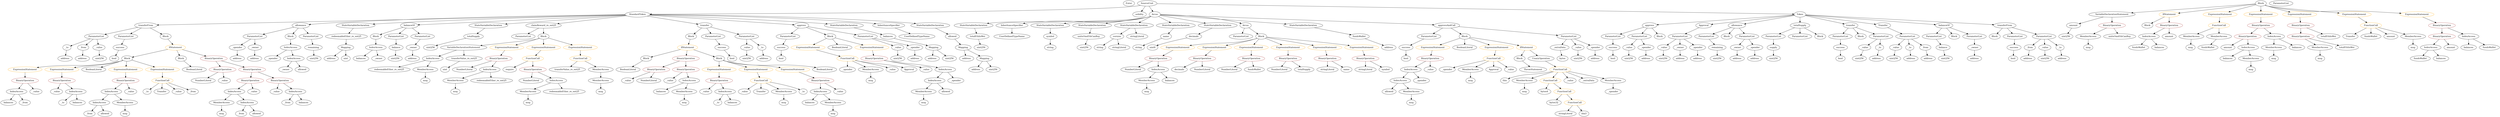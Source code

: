 strict digraph {
	graph [bb="0,0,13482,756"];
	node [label="\N"];
	Enter	[height=0.5,
		pos="5929.6,738",
		width=0.83628];
	StateVariableDeclaration_Unnamed_9	[color=black,
		height=0.5,
		label=StateVariableDeclaration,
		pos="5117.6,594",
		width=2.8184];
	VariableDeclaration_totalEthInWei	[color=black,
		height=0.5,
		label=totalEthInWei,
		pos="5142.6,522",
		width=1.7095];
	StateVariableDeclaration_Unnamed_9 -> VariableDeclaration_totalEthInWei	[pos="e,5136.5,540.1 5123.8,575.7 5126.5,568.15 5129.7,559.12 5132.7,550.68"];
	ContractDefinition_StandardToken	[color=black,
		height=0.5,
		label=StandardToken,
		pos="3526.6,666",
		width=1.8897];
	FunctionDefinition_transferFrom_1	[color=black,
		height=0.5,
		label=transferFrom,
		pos="833.58,594",
		width=1.6402];
	ContractDefinition_StandardToken -> FunctionDefinition_transferFrom_1	[pos="e,892.46,596.53 3459,663.24 3086.1,653.55 1283.3,606.69 903.79,596.83"];
	FunctionDefinition_allowance_1	[color=black,
		height=0.5,
		label=allowance,
		pos="1668.6,594",
		width=1.3076];
	ContractDefinition_StandardToken -> FunctionDefinition_allowance_1	[pos="e,1713.7,599.74 3458.6,664.23 3231.8,661.35 2479.9,649.44 1859.6,612 1814.3,609.26 1763,604.62 1725,600.87"];
	StateVariableDeclaration_Unnamed	[color=black,
		height=0.5,
		label=StateVariableDeclaration,
		pos="1969.6,594",
		width=2.8184];
	ContractDefinition_StandardToken -> StateVariableDeclaration_Unnamed	[pos="e,2060.5,602.26 3459.1,663.06 3264.5,657.3 2685,639 2204.6,612 2161.1,609.56 2113.1,606.2 2071.9,603.12"];
	FunctionDefinition_balanceOf_1	[color=black,
		height=0.5,
		label=balanceOf,
		pos="2262.6,594",
		width=1.3491];
	ContractDefinition_StandardToken -> FunctionDefinition_balanceOf_1	[pos="e,2310.4,597.65 3460.4,661.34 3239.8,649.12 2531.6,609.9 2321.7,598.28"];
	StateVariableDeclaration_Unnamed_3	[color=black,
		height=0.5,
		label=StateVariableDeclaration,
		pos="2765.6,594",
		width=2.8184];
	ContractDefinition_StandardToken -> StateVariableDeclaration_Unnamed_3	[pos="e,2842.5,606.1 3461,660.67 3345.5,652.78 3098.5,634.78 2890.6,612 2878.7,610.69 2866.1,609.17 2853.8,607.58"];
	FunctionDefinition_claimReward_re_ent25	[color=black,
		height=0.5,
		label=claimReward_re_ent25,
		pos="2995.6,594",
		width=2.6659];
	ContractDefinition_StandardToken -> FunctionDefinition_claimReward_re_ent25	[pos="e,3072.3,605.12 3466.7,657.11 3373.2,644.78 3192,620.89 3083.6,606.6"];
	FunctionDefinition_transfer_1	[color=black,
		height=0.5,
		label=transfer,
		pos="3900.6,594",
		width=1.0719];
	ContractDefinition_StandardToken -> FunctionDefinition_transfer_1	[pos="e,3865.2,601.62 3581,654.82 3654.7,641.03 3785,616.64 3854.2,603.67"];
	FunctionDefinition_approve_1	[color=black,
		height=0.5,
		label=approve,
		pos="4329.6,594",
		width=1.1412];
	ContractDefinition_StandardToken -> FunctionDefinition_approve_1	[pos="e,4289.3,598.51 3590.6,659.42 3745.3,645.94 4137,611.79 4278,599.5"];
	StateVariableDeclaration_Unnamed_1	[color=black,
		height=0.5,
		label=StateVariableDeclaration,
		pos="4490.6,594",
		width=2.8184];
	ContractDefinition_StandardToken -> StateVariableDeclaration_Unnamed_1	[pos="e,4418.5,607.01 3593.9,662.87 3738.3,657.87 4088,643.32 4379.6,612 4388.5,611.04 4397.9,609.87 4407.2,608.6"];
	InheritanceSpecifier_Unnamed	[color=black,
		height=0.5,
		label=InheritanceSpecifier,
		pos="4693.6,594",
		width=2.3333];
	ContractDefinition_StandardToken -> InheritanceSpecifier_Unnamed	[pos="e,4634.2,607.05 3594.7,664.74 3764.9,663.42 4222.3,655.72 4600.6,612 4607.8,611.16 4615.4,610.1 4622.9,608.92"];
	StateVariableDeclaration_Unnamed_2	[color=black,
		height=0.5,
		label=StateVariableDeclaration,
		pos="4896.6,594",
		width=2.8184];
	ContractDefinition_StandardToken -> StateVariableDeclaration_Unnamed_2	[pos="e,4825.4,607.18 3594.7,664.8 3784.2,663.65 4333.1,656.44 4786.6,612 4795.5,611.12 4804.9,610 4814.2,608.76"];
	Identifier__owner_1	[color=black,
		height=0.5,
		label=_owner,
		pos="1569.6,306",
		width=1.0719];
	Block_Unnamed_18	[color=black,
		height=0.5,
		label=Block,
		pos="11512,594",
		width=0.90558];
	MemberAccess_Unnamed_19	[color=black,
		height=0.5,
		label=MemberAccess,
		pos="11759,522",
		width=1.9174];
	Identifier_msg_17	[color=black,
		height=0.5,
		label=msg,
		pos="11749,450",
		width=0.75];
	MemberAccess_Unnamed_19 -> Identifier_msg_17	[pos="e,11751,468.1 11756,503.7 11755,496.32 11754,487.52 11753,479.25"];
	IndexAccess_Unnamed_11	[color=black,
		height=0.5,
		label=IndexAccess,
		pos="2405.6,378",
		width=1.6402];
	Identifier_redeemableEther_re_ent25_1	[color=black,
		height=0.5,
		label=redeemableEther_re_ent25,
		pos="2157.6,306",
		width=3.0263];
	IndexAccess_Unnamed_11 -> Identifier_redeemableEther_re_ent25_1	[pos="e,2211,322.08 2363.2,365.05 2324.5,354.1 2266.5,337.75 2222,325.19"];
	MemberAccess_Unnamed_6	[color=black,
		height=0.5,
		label=MemberAccess,
		pos="2353.6,306",
		width=1.9174];
	IndexAccess_Unnamed_11 -> MemberAccess_Unnamed_6	[pos="e,2366.1,323.79 2393,360.05 2386.9,351.89 2379.5,341.91 2372.8,332.82"];
	ParameterList_Unnamed_16	[color=black,
		height=0.5,
		label=ParameterList,
		pos="506.58,522",
		width=1.7095];
	Parameter__to_3	[color=black,
		height=0.5,
		label=_to,
		pos="362.58,450",
		width=0.75];
	ParameterList_Unnamed_16 -> Parameter__to_3	[pos="e,384.08,461.45 475.69,505.98 451.65,494.3 418.4,478.14 394.18,466.36"];
	Parameter__from_1	[color=black,
		height=0.5,
		label=_from,
		pos="454.58,450",
		width=0.93331];
	ParameterList_Unnamed_16 -> Parameter__from_1	[pos="e,466.34,466.83 493.99,504.05 487.75,495.65 480.08,485.32 473.17,476.02"];
	Parameter__value_4	[color=black,
		height=0.5,
		label=_value,
		pos="544.58,450",
		width=0.96103];
	ParameterList_Unnamed_16 -> Parameter__value_4	[pos="e,535.47,467.79 515.78,504.05 520.07,496.14 525.29,486.54 530.09,477.69"];
	IndexAccess_Unnamed_19	[color=black,
		height=0.5,
		label=IndexAccess,
		pos="11519,522",
		width=1.6402];
	Identifier_fundsWallet_1	[color=black,
		height=0.5,
		label=fundsWallet,
		pos="11461,450",
		width=1.5293];
	IndexAccess_Unnamed_19 -> Identifier_fundsWallet_1	[pos="e,11474,467.79 11505,504.05 11498,495.8 11489,485.7 11482,476.54"];
	Identifier_balances_8	[color=black,
		height=0.5,
		label=balances,
		pos="11577,450",
		width=1.1828];
	IndexAccess_Unnamed_19 -> Identifier_balances_8	[pos="e,11563,467.31 11533,504.05 11540,495.68 11548,485.4 11556,476.13"];
	ParameterList_Unnamed_22	[color=black,
		height=0.5,
		label=ParameterList,
		pos="4307.6,522",
		width=1.7095];
	Parameter_success_5	[color=black,
		height=0.5,
		label=success,
		pos="4304.6,450",
		width=1.1135];
	ParameterList_Unnamed_22 -> Parameter_success_5	[pos="e,4305.3,468.1 4306.8,503.7 4306.5,496.41 4306.2,487.73 4305.8,479.54"];
	ElementaryTypeName_uint256_6	[color=black,
		height=0.5,
		label=uint256,
		pos="10115,378",
		width=1.0442];
	BinaryOperation_Unnamed_2	[color=brown,
		height=0.5,
		label=BinaryOperation,
		pos="3631.6,306",
		width=1.9867];
	Identifier__value_1	[color=black,
		height=0.5,
		label=_value,
		pos="3463.6,234",
		width=0.96103];
	BinaryOperation_Unnamed_2 -> Identifier__value_1	[pos="e,3489.9,245.99 3595.5,289.98 3567.4,278.26 3528.5,262.05 3500.2,250.27"];
	NumberLiteral_Unnamed	[color=black,
		height=0.5,
		label=NumberLiteral,
		pos="3579.6,234",
		width=1.765];
	BinaryOperation_Unnamed_2 -> NumberLiteral_Unnamed	[pos="e,3592.1,251.79 3619,288.05 3612.9,279.89 3605.5,269.91 3598.8,260.82"];
	Identifier_this	[color=black,
		height=0.5,
		label=this,
		pos="7969.6,234",
		width=0.75];
	Identifier_msg_7	[color=black,
		height=0.5,
		label=msg,
		pos="3326.6,162",
		width=0.75];
	ElementaryTypeName_uint256_15	[color=black,
		height=0.5,
		label=uint256,
		pos="2399.6,450",
		width=1.0442];
	ElementaryTypeName_uint256_10	[color=black,
		height=0.5,
		label=uint256,
		pos="2193.6,378",
		width=1.0442];
	Identifier_msg_2	[color=black,
		height=0.5,
		label=msg,
		pos="4342.6,90",
		width=0.75];
	ExpressionStatement_Unnamed_1	[color=orange,
		height=0.5,
		label=ExpressionStatement,
		pos="3970.6,306",
		width=2.458];
	BinaryOperation_Unnamed_4	[color=brown,
		height=0.5,
		label=BinaryOperation,
		pos="3970.6,234",
		width=1.9867];
	ExpressionStatement_Unnamed_1 -> BinaryOperation_Unnamed_4	[pos="e,3970.6,252.1 3970.6,287.7 3970.6,280.41 3970.6,271.73 3970.6,263.54"];
	Mapping_Unnamed	[color=black,
		height=0.5,
		label=Mapping,
		pos="1912.6,450",
		width=1.2105];
	ElementaryTypeName_address_14	[color=black,
		height=0.5,
		label=address,
		pos="1827.6,378",
		width=1.0996];
	Mapping_Unnamed -> ElementaryTypeName_address_14	[pos="e,1846.1,394.25 1893.7,433.46 1882.3,424.07 1867.6,411.92 1854.9,401.48"];
	ElementaryTypeName_uint	[color=black,
		height=0.5,
		label=uint,
		pos="1912.6,378",
		width=0.75];
	Mapping_Unnamed -> ElementaryTypeName_uint	[pos="e,1912.6,396.1 1912.6,431.7 1912.6,424.41 1912.6,415.73 1912.6,407.54"];
	FunctionDefinition_transferFrom_1 -> ParameterList_Unnamed_16	[pos="e,555.1,533.39 786.38,582.9 728.23,570.45 629.4,549.29 566.1,535.74"];
	ParameterList_Unnamed_17	[color=black,
		height=0.5,
		label=ParameterList,
		pos="751.58,522",
		width=1.7095];
	FunctionDefinition_transferFrom_1 -> ParameterList_Unnamed_17	[pos="e,770.78,539.39 814.56,576.76 804.08,567.82 790.88,556.55 779.27,546.64"];
	Block_Unnamed_9	[color=black,
		height=0.5,
		label=Block,
		pos="915.58,522",
		width=0.90558];
	FunctionDefinition_transferFrom_1 -> Block_Unnamed_9	[pos="e,898.34,537.72 852.6,576.76 863.61,567.37 877.62,555.41 889.63,545.15"];
	NumberLiteral_Unnamed_4	[color=black,
		height=0.5,
		label=NumberLiteral,
		pos="5938.6,306",
		width=1.765];
	Identifier__value_8	[color=black,
		height=0.5,
		label=_value,
		pos="342.58,162",
		width=0.96103];
	MemberAccess_Unnamed_23	[color=black,
		height=0.5,
		label=MemberAccess,
		pos="8083.6,234",
		width=1.9174];
	Identifier_msg_20	[color=black,
		height=0.5,
		label=msg,
		pos="8083.6,162",
		width=0.75];
	MemberAccess_Unnamed_23 -> Identifier_msg_20	[pos="e,8083.6,180.1 8083.6,215.7 8083.6,208.41 8083.6,199.73 8083.6,191.54"];
	FunctionCall_Unnamed_9	[color=orange,
		height=0.5,
		label=FunctionCall,
		pos="8228.6,234",
		width=1.6125];
	ElementaryTypeName_bytes4	[color=black,
		height=0.5,
		label=bytes4,
		pos="8196.6,162",
		width=0.97489];
	FunctionCall_Unnamed_9 -> ElementaryTypeName_bytes4	[pos="e,8204.2,179.62 8220.7,215.7 8217.1,207.95 8212.9,198.64 8208.9,190.02"];
	FunctionCall_Unnamed_10	[color=orange,
		height=0.5,
		label=FunctionCall,
		pos="8307.6,162",
		width=1.6125];
	FunctionCall_Unnamed_9 -> FunctionCall_Unnamed_10	[pos="e,8289.1,179.39 8246.9,216.76 8256.9,207.91 8269.5,196.77 8280.6,186.93"];
	Identifier__from_1	[color=black,
		height=0.5,
		label=_from,
		pos="1310.6,18",
		width=0.93331];
	ParameterList_Unnamed_3	[color=black,
		height=0.5,
		label=ParameterList,
		pos="10333,522",
		width=1.7095];
	Parameter_balance	[color=black,
		height=0.5,
		label=balance,
		pos="10394,450",
		width=1.0719];
	ParameterList_Unnamed_3 -> Parameter_balance	[pos="e,10380,466.83 10347,504.05 10355,495.47 10364,484.89 10372,475.44"];
	Mapping_Unnamed_2	[color=black,
		height=0.5,
		label=Mapping,
		pos="5300.6,450",
		width=1.2105];
	ElementaryTypeName_address_20	[color=black,
		height=0.5,
		label=address,
		pos="5318.6,378",
		width=1.0996];
	Mapping_Unnamed_2 -> ElementaryTypeName_address_20	[pos="e,5314.2,396.1 5305,431.7 5306.9,424.32 5309.2,415.52 5311.3,407.25"];
	Mapping_Unnamed_3	[color=black,
		height=0.5,
		label=Mapping,
		pos="5419.6,378",
		width=1.2105];
	Mapping_Unnamed_2 -> Mapping_Unnamed_3	[pos="e,5395.2,393.32 5324.9,434.67 5342.4,424.38 5366.2,410.38 5385.6,399"];
	Identifier__to	[color=black,
		height=0.5,
		label=_to,
		pos="3962.6,90",
		width=0.75];
	Identifier__value_3	[color=black,
		height=0.5,
		label=_value,
		pos="3894.6,162",
		width=0.96103];
	VariableDeclaration__value	[color=black,
		height=0.5,
		label=_value,
		pos="10119,450",
		width=0.96103];
	VariableDeclaration__value -> ElementaryTypeName_uint256_6	[pos="e,10116,396.1 10118,431.7 10117,424.41 10117,415.73 10116,407.54"];
	Identifier__from_3	[color=black,
		height=0.5,
		label=_from,
		pos="525.58,18",
		width=0.93331];
	VariableDeclaration__to	[color=black,
		height=0.5,
		label=_to,
		pos="10206,450",
		width=0.75];
	ElementaryTypeName_address_8	[color=black,
		height=0.5,
		label=address,
		pos="10210,378",
		width=1.0996];
	VariableDeclaration__to -> ElementaryTypeName_address_8	[pos="e,10209,396.1 10207,431.7 10207,424.41 10207,415.73 10208,407.54"];
	ParameterList_Unnamed_23	[color=black,
		height=0.5,
		label=ParameterList,
		pos="1397.6,522",
		width=1.7095];
	Parameter__spender_3	[color=black,
		height=0.5,
		label=_spender,
		pos="1295.6,450",
		width=1.2521];
	ParameterList_Unnamed_23 -> Parameter__spender_3	[pos="e,1317.5,466.03 1374.2,504.94 1360.1,495.25 1341.9,482.78 1326.6,472.27"];
	Parameter__owner_3	[color=black,
		height=0.5,
		label=_owner,
		pos="1397.6,450",
		width=1.0719];
	ParameterList_Unnamed_23 -> Parameter__owner_3	[pos="e,1397.6,468.1 1397.6,503.7 1397.6,496.41 1397.6,487.73 1397.6,479.54"];
	ElementaryTypeName_uint256_1	[color=black,
		height=0.5,
		label=uint256,
		pos="10402,378",
		width=1.0442];
	Identifier_amount_2	[color=black,
		height=0.5,
		label=amount,
		pos="11960,450",
		width=1.0581];
	VariableDeclaration_decimals	[color=black,
		height=0.5,
		label=decimals,
		pos="6298.6,522",
		width=1.1967];
	ElementaryTypeName_uint8	[color=black,
		height=0.5,
		label=uint8,
		pos="6075.6,450",
		width=0.7947];
	VariableDeclaration_decimals -> ElementaryTypeName_uint8	[pos="e,6097.9,461.6 6261.9,512.14 6224.3,502.65 6164.1,486.44 6113.6,468 6111.8,467.35 6110,466.66 6108.2,465.94"];
	Identifier_msg_6	[color=black,
		height=0.5,
		label=msg,
		pos="2353.6,234",
		width=0.75];
	MemberAccess_Unnamed_6 -> Identifier_msg_6	[pos="e,2353.6,252.1 2353.6,287.7 2353.6,280.41 2353.6,271.73 2353.6,263.54"];
	Identifier__spender_5	[color=black,
		height=0.5,
		label=_spender,
		pos="8580.6,162",
		width=1.2521];
	BinaryOperation_Unnamed_20	[color=brown,
		height=0.5,
		label=BinaryOperation,
		pos="7207.6,378",
		width=1.9867];
	stringLiteral_Unnamed_3	[color=black,
		height=0.5,
		label=stringLiteral,
		pos="7207.6,306",
		width=1.5016];
	BinaryOperation_Unnamed_20 -> stringLiteral_Unnamed_3	[pos="e,7207.6,324.1 7207.6,359.7 7207.6,352.41 7207.6,343.73 7207.6,335.54"];
	Identifier_symbol	[color=black,
		height=0.5,
		label=symbol,
		pos="7317.6,306",
		width=1.0581];
	BinaryOperation_Unnamed_20 -> Identifier_symbol	[pos="e,7295.6,321.02 7233.1,360.76 7248.9,350.7 7269.3,337.71 7286.1,327.01"];
	IndexAccess_Unnamed_8	[color=black,
		height=0.5,
		label=IndexAccess,
		pos="595.58,162",
		width=1.6402];
	IndexAccess_Unnamed_9	[color=black,
		height=0.5,
		label=IndexAccess,
		pos="585.58,90",
		width=1.6402];
	IndexAccess_Unnamed_8 -> IndexAccess_Unnamed_9	[pos="e,588.02,108.1 593.11,143.7 592.06,136.32 590.8,127.52 589.62,119.25"];
	MemberAccess_Unnamed_4	[color=black,
		height=0.5,
		label=MemberAccess,
		pos="731.58,90",
		width=1.9174];
	IndexAccess_Unnamed_8 -> MemberAccess_Unnamed_4	[pos="e,701.51,106.48 624.76,145.98 644.21,135.97 670.03,122.68 691.42,111.67"];
	MemberAccess_Unnamed_14	[color=black,
		height=0.5,
		label=MemberAccess,
		pos="11183,522",
		width=1.9174];
	Identifier_msg_13	[color=black,
		height=0.5,
		label=msg,
		pos="11183,450",
		width=0.75];
	MemberAccess_Unnamed_14 -> Identifier_msg_13	[pos="e,11183,468.1 11183,503.7 11183,496.41 11183,487.73 11183,479.54"];
	Block_Unnamed_8	[color=black,
		height=0.5,
		label=Block,
		pos="3573.6,378",
		width=0.90558];
	BooleanLiteral_Unnamed_1	[color=black,
		height=0.5,
		label=BooleanLiteral,
		pos="3477.6,306",
		width=1.7788];
	Block_Unnamed_8 -> BooleanLiteral_Unnamed_1	[pos="e,3499.9,323.26 3554.6,363.17 3541.6,353.67 3524,340.83 3508.9,329.83"];
	ExpressionStatement_Unnamed_12	[color=orange,
		height=0.5,
		label=ExpressionStatement,
		pos="6210.6,450",
		width=2.458];
	BinaryOperation_Unnamed_16	[color=brown,
		height=0.5,
		label=BinaryOperation,
		pos="6079.6,378",
		width=1.9867];
	ExpressionStatement_Unnamed_12 -> BinaryOperation_Unnamed_16	[pos="e,6108.9,394.67 6180.2,432.76 6161.9,423 6138.5,410.46 6118.8,399.95"];
	Parameter__extraData	[color=black,
		height=0.5,
		label=_extraData,
		pos="8271.6,450",
		width=1.4046];
	ElementaryTypeName_bytes	[color=black,
		height=0.5,
		label=bytes,
		pos="8290.6,378",
		width=0.85014];
	Parameter__extraData -> ElementaryTypeName_bytes	[pos="e,8285.9,396.1 8276.3,431.7 8278.3,424.24 8280.7,415.32 8283,406.97"];
	Identifier_balances_12	[color=black,
		height=0.5,
		label=balances,
		pos="11961,378",
		width=1.1828];
	IndexAccess_Unnamed_21	[color=black,
		height=0.5,
		label=IndexAccess,
		pos="13097,450",
		width=1.6402];
	Identifier_fundsWallet_3	[color=black,
		height=0.5,
		label=fundsWallet,
		pos="13039,378",
		width=1.5293];
	IndexAccess_Unnamed_21 -> Identifier_fundsWallet_3	[pos="e,13052,395.79 13083,432.05 13076,423.8 13067,413.7 13060,404.54"];
	Identifier_balances_10	[color=black,
		height=0.5,
		label=balances,
		pos="13155,378",
		width=1.1828];
	IndexAccess_Unnamed_21 -> Identifier_balances_10	[pos="e,13141,395.31 13111,432.05 13118,423.68 13126,413.4 13134,404.13"];
	VariableDeclarationStatement_Unnamed	[color=black,
		height=0.5,
		label=VariableDeclarationStatement,
		pos="2574.6,450",
		width=3.3174];
	VariableDeclarationStatement_Unnamed -> IndexAccess_Unnamed_11	[pos="e,2439.5,393.06 2535,432.59 2509.5,422.04 2476.4,408.32 2450,397.4"];
	VariableDeclaration_transferValue_re_ent25	[color=black,
		height=0.5,
		label=transferValue_re_ent25,
		pos="2579.6,378",
		width=2.6798];
	VariableDeclarationStatement_Unnamed -> VariableDeclaration_transferValue_re_ent25	[pos="e,2578.4,396.1 2575.8,431.7 2576.3,424.41 2577,415.73 2577.5,407.54"];
	Block_Unnamed_6	[color=black,
		height=0.5,
		label=Block,
		pos="3823.6,522",
		width=0.90558];
	IfStatement_Unnamed	[color=orange,
		height=0.5,
		label=IfStatement,
		pos="3802.6,450",
		width=1.4739];
	Block_Unnamed_6 -> IfStatement_Unnamed	[pos="e,3807.8,468.28 3818.5,504.05 3816.3,496.6 3813.6,487.64 3811,479.22"];
	MemberAccess_Unnamed_9	[color=black,
		height=0.5,
		label=MemberAccess,
		pos="2533.6,234",
		width=1.9174];
	Identifier_msg_8	[color=black,
		height=0.5,
		label=msg,
		pos="2533.6,162",
		width=0.75];
	MemberAccess_Unnamed_9 -> Identifier_msg_8	[pos="e,2533.6,180.1 2533.6,215.7 2533.6,208.41 2533.6,199.73 2533.6,191.54"];
	NumberLiteral_Unnamed_5	[color=black,
		height=0.5,
		label=NumberLiteral,
		pos="6743.6,306",
		width=1.765];
	Identifier_balances	[color=black,
		height=0.5,
		label=balances,
		pos="3642.6,162",
		width=1.1828];
	VariableDeclaration_version	[color=black,
		height=0.5,
		label=version,
		pos="5882.6,522",
		width=1.0442];
	ElementaryTypeName_string_2	[color=black,
		height=0.5,
		label=string,
		pos="5791.6,450",
		width=0.864];
	VariableDeclaration_version -> ElementaryTypeName_string_2	[pos="e,5809.6,464.87 5863.3,506.15 5850.3,496.15 5832.9,482.8 5818.6,471.75"];
	stringLiteral_Unnamed	[color=black,
		height=0.5,
		label=stringLiteral,
		pos="5894.6,450",
		width=1.5016];
	VariableDeclaration_version -> stringLiteral_Unnamed	[pos="e,5891.6,468.1 5885.5,503.7 5886.8,496.32 5888.3,487.52 5889.7,479.25"];
	NumberLiteral_Unnamed_1	[color=black,
		height=0.5,
		label=NumberLiteral,
		pos="1108.6,234",
		width=1.765];
	Identifier__to_2	[color=black,
		height=0.5,
		label=_to,
		pos="371.58,90",
		width=0.75];
	IndexAccess_Unnamed_7	[color=black,
		height=0.5,
		label=IndexAccess,
		pos="89.581,162",
		width=1.6402];
	Identifier_balances_5	[color=black,
		height=0.5,
		label=balances,
		pos="42.581,90",
		width=1.1828];
	IndexAccess_Unnamed_7 -> Identifier_balances_5	[pos="e,53.854,107.79 78.204,144.05 72.777,135.97 66.162,126.12 60.113,117.11"];
	Identifier__from_2	[color=black,
		height=0.5,
		label=_from,
		pos="136.58,90",
		width=0.93331];
	IndexAccess_Unnamed_7 -> Identifier__from_2	[pos="e,125.63,107.31 100.96,144.05 106.46,135.85 113.19,125.83 119.32,116.71"];
	NumberLiteral_Unnamed_7	[color=black,
		height=0.5,
		label=NumberLiteral,
		pos="6469.6,306",
		width=1.765];
	Identifier_allowed_4	[color=black,
		height=0.5,
		label=allowed,
		pos="7314.6,162",
		width=1.0858];
	MemberAccess_Unnamed_10	[color=black,
		height=0.5,
		label=MemberAccess,
		pos="5096.6,162",
		width=1.9174];
	Identifier_msg_9	[color=black,
		height=0.5,
		label=msg,
		pos="5096.6,90",
		width=0.75];
	MemberAccess_Unnamed_10 -> Identifier_msg_9	[pos="e,5096.6,108.1 5096.6,143.7 5096.6,136.41 5096.6,127.73 5096.6,119.54"];
	BinaryOperation_Unnamed_30	[color=brown,
		height=0.5,
		label=BinaryOperation,
		pos="7550.6,378",
		width=1.9867];
	IndexAccess_Unnamed_24	[color=black,
		height=0.5,
		label=IndexAccess,
		pos="7438.6,306",
		width=1.6402];
	BinaryOperation_Unnamed_30 -> IndexAccess_Unnamed_24	[pos="e,7463.6,322.67 7524.6,360.76 7509.3,351.18 7489.7,338.92 7473,328.53"];
	Identifier__value_14	[color=black,
		height=0.5,
		label=_value,
		pos="7550.6,306",
		width=0.96103];
	BinaryOperation_Unnamed_30 -> Identifier__value_14	[pos="e,7550.6,324.1 7550.6,359.7 7550.6,352.41 7550.6,343.73 7550.6,335.54"];
	BinaryOperation_Unnamed_18	[color=brown,
		height=0.5,
		label=BinaryOperation,
		pos="7003.6,378",
		width=1.9867];
	stringLiteral_Unnamed_2	[color=black,
		height=0.5,
		label=stringLiteral,
		pos="7003.6,306",
		width=1.5016];
	BinaryOperation_Unnamed_18 -> stringLiteral_Unnamed_2	[pos="e,7003.6,324.1 7003.6,359.7 7003.6,352.41 7003.6,343.73 7003.6,335.54"];
	Identifier_name	[color=black,
		height=0.5,
		label=name,
		pos="7105.6,306",
		width=0.83628];
	BinaryOperation_Unnamed_18 -> Identifier_name	[pos="e,7086.3,320.26 7027.5,360.59 7042.3,350.41 7061.4,337.29 7077.1,326.58"];
	ElementaryTypeName_address_22	[color=black,
		height=0.5,
		label=address,
		pos="7331.6,450",
		width=1.0996];
	NumberLiteral_Unnamed_3	[color=black,
		height=0.5,
		label=NumberLiteral,
		pos="2576.6,306",
		width=1.765];
	Block_Unnamed_3	[color=black,
		height=0.5,
		label=Block,
		pos="10669,522",
		width=0.90558];
	BinaryOperation_Unnamed_16 -> NumberLiteral_Unnamed_4	[pos="e,5968.8,322.01 6048.3,361.46 6027.8,351.31 6000.9,337.95 5978.9,327.01"];
	IndexAccess_Unnamed_18	[color=black,
		height=0.5,
		label=IndexAccess,
		pos="6079.6,306",
		width=1.6402];
	BinaryOperation_Unnamed_16 -> IndexAccess_Unnamed_18	[pos="e,6079.6,324.1 6079.6,359.7 6079.6,352.41 6079.6,343.73 6079.6,335.54"];
	ExpressionStatement_Unnamed_23	[color=orange,
		height=0.5,
		label=ExpressionStatement,
		pos="7576.6,450",
		width=2.458];
	ExpressionStatement_Unnamed_23 -> BinaryOperation_Unnamed_30	[pos="e,7556.9,396.1 7570.2,431.7 7567.4,424.15 7564,415.12 7560.9,406.68"];
	BinaryOperation_Unnamed_23	[color=brown,
		height=0.5,
		label=BinaryOperation,
		pos="12372,522",
		width=1.9867];
	MemberAccess_Unnamed_13	[color=black,
		height=0.5,
		label=MemberAccess,
		pos="12481,450",
		width=1.9174];
	BinaryOperation_Unnamed_23 -> MemberAccess_Unnamed_13	[pos="e,12455,467.15 12397,504.76 12411,495.4 12430,483.49 12446,473.26"];
	Identifier_totalEthInWei_1	[color=black,
		height=0.5,
		label=totalEthInWei,
		pos="12630,450",
		width=1.7095];
	BinaryOperation_Unnamed_23 -> Identifier_totalEthInWei_1	[pos="e,12586,462.94 12419,508.16 12463,496.24 12528,478.48 12575,465.93"];
	InheritanceSpecifier_Unnamed_1	[color=black,
		height=0.5,
		label=InheritanceSpecifier,
		pos="5320.6,594",
		width=2.3333];
	UserDefinedTypeName_Unnamed_1	[color=black,
		height=0.5,
		label=UserDefinedTypeName,
		pos="5320.6,522",
		width=2.7214];
	InheritanceSpecifier_Unnamed_1 -> UserDefinedTypeName_Unnamed_1	[pos="e,5320.6,540.1 5320.6,575.7 5320.6,568.41 5320.6,559.73 5320.6,551.54"];
	BooleanLiteral_Unnamed_5	[color=black,
		height=0.5,
		label=BooleanLiteral,
		pos="7747.6,450",
		width=1.7788];
	Identifier_require	[color=black,
		height=0.5,
		label=require,
		pos="2830.6,306",
		width=1.0026];
	Identifier__spender_4	[color=black,
		height=0.5,
		label=_spender,
		pos="7648.6,306",
		width=1.2521];
	ElementaryTypeName_address_18	[color=black,
		height=0.5,
		label=address,
		pos="1295.6,378",
		width=1.0996];
	Parameter__spender_3 -> ElementaryTypeName_address_18	[pos="e,1295.6,396.1 1295.6,431.7 1295.6,424.41 1295.6,415.73 1295.6,407.54"];
	ElementaryTypeName_address_21	[color=black,
		height=0.5,
		label=address,
		pos="5376.6,306",
		width=1.0996];
	ElementaryTypeName_address_11	[color=black,
		height=0.5,
		label=address,
		pos="4223.6,378",
		width=1.0996];
	ParameterList_Unnamed_18	[color=black,
		height=0.5,
		label=ParameterList,
		pos="2883.6,522",
		width=1.7095];
	ElementaryTypeName_address	[color=black,
		height=0.5,
		label=address,
		pos="10557,378",
		width=1.0996];
	ElementaryTypeName_address_10	[color=black,
		height=0.5,
		label=address,
		pos="9057.6,378",
		width=1.0996];
	ParameterList_Unnamed_11	[color=black,
		height=0.5,
		label=ParameterList,
		pos="9096.6,522",
		width=1.7095];
	Parameter_remaining	[color=black,
		height=0.5,
		label=remaining,
		pos="9166.6,450",
		width=1.2798];
	ParameterList_Unnamed_11 -> Parameter_remaining	[pos="e,9150.6,466.99 9113.2,504.41 9121.9,495.66 9132.8,484.75 9142.5,475.08"];
	IndexAccess_Unnamed_9 -> Identifier__from_3	[pos="e,538.88,34.511 571.36,72.411 563.83,63.62 554.43,52.663 546.12,42.965"];
	Identifier_allowed_1	[color=black,
		height=0.5,
		label=allowed,
		pos="616.58,18",
		width=1.0858];
	IndexAccess_Unnamed_9 -> Identifier_allowed_1	[pos="e,609.01,36.104 593.24,71.697 596.62,64.067 600.68,54.916 604.45,46.396"];
	FunctionDefinition_approve	[color=black,
		height=0.5,
		label=approve,
		pos="8780.6,594",
		width=1.1412];
	ParameterList_Unnamed_9	[color=black,
		height=0.5,
		label=ParameterList,
		pos="8579.6,522",
		width=1.7095];
	FunctionDefinition_approve -> ParameterList_Unnamed_9	[pos="e,8618,536.37 8749.2,582.06 8716.9,570.83 8666.3,553.18 8628.7,540.1"];
	ParameterList_Unnamed_8	[color=black,
		height=0.5,
		label=ParameterList,
		pos="8724.6,522",
		width=1.7095];
	FunctionDefinition_approve -> ParameterList_Unnamed_8	[pos="e,8737.9,539.63 8767.6,576.76 8760.9,568.4 8752.6,558.02 8745.1,548.61"];
	Block_Unnamed_4	[color=black,
		height=0.5,
		label=Block,
		pos="8836.6,522",
		width=0.90558];
	FunctionDefinition_approve -> Block_Unnamed_4	[pos="e,8824,538.67 8793.6,576.76 8800.5,568.07 8809.2,557.19 8817,547.49"];
	VariableDeclaration__value_1	[color=black,
		height=0.5,
		label=_value,
		pos="8864.6,450",
		width=0.96103];
	ElementaryTypeName_uint256_7	[color=black,
		height=0.5,
		label=uint256,
		pos="8862.6,378",
		width=1.0442];
	VariableDeclaration__value_1 -> ElementaryTypeName_uint256_7	[pos="e,8863.1,396.1 8864.1,431.7 8863.9,424.41 8863.6,415.73 8863.4,407.54"];
	BinaryOperation_Unnamed_3	[color=brown,
		height=0.5,
		label=BinaryOperation,
		pos="4560.6,234",
		width=1.9867];
	IndexAccess_Unnamed_1	[color=black,
		height=0.5,
		label=IndexAccess,
		pos="4560.6,162",
		width=1.6402];
	BinaryOperation_Unnamed_3 -> IndexAccess_Unnamed_1	[pos="e,4560.6,180.1 4560.6,215.7 4560.6,208.41 4560.6,199.73 4560.6,191.54"];
	Identifier__value_2	[color=black,
		height=0.5,
		label=_value,
		pos="4672.6,162",
		width=0.96103];
	BinaryOperation_Unnamed_3 -> Identifier__value_2	[pos="e,4651.3,176.33 4586.6,216.76 4603,206.5 4624.3,193.18 4641.6,182.37"];
	Parameter_success_3	[color=black,
		height=0.5,
		label=success,
		pos="3993.6,450",
		width=1.1135];
	ElementaryTypeName_bool_3	[color=black,
		height=0.5,
		label=bool,
		pos="4045.6,378",
		width=0.76697];
	Parameter_success_3 -> ElementaryTypeName_bool_3	[pos="e,4034.1,394.51 4005.9,432.41 4012.3,423.8 4020.2,413.11 4027.3,403.56"];
	EventDefinition_Approval	[color=black,
		height=0.5,
		label=Approval,
		pos="9026.6,594",
		width=1.266];
	ParameterList_Unnamed_13	[color=black,
		height=0.5,
		label=ParameterList,
		pos="8955.6,522",
		width=1.7095];
	EventDefinition_Approval -> ParameterList_Unnamed_13	[pos="e,8972.5,539.63 9010.1,576.76 9001.3,568.06 8990.2,557.15 8980.4,547.43"];
	Block_Unnamed_12	[color=black,
		height=0.5,
		label=Block,
		pos="2995.6,522",
		width=0.90558];
	Block_Unnamed_12 -> VariableDeclarationStatement_Unnamed	[pos="e,2661.8,462.6 2971.2,509.71 2965.8,507.55 2960.1,505.5 2954.6,504 2941.1,500.32 2781.1,478.57 2673.1,464.1"];
	ExpressionStatement_Unnamed_9	[color=orange,
		height=0.5,
		label=ExpressionStatement,
		pos="2800.6,450",
		width=2.458];
	Block_Unnamed_12 -> ExpressionStatement_Unnamed_9	[pos="e,2846,465.81 2970.5,510.32 2965.3,508.17 2959.8,505.97 2954.6,504 2922.5,491.83 2886.1,479.27 2856.9,469.44"];
	ExpressionStatement_Unnamed_7	[color=orange,
		height=0.5,
		label=ExpressionStatement,
		pos="2995.6,450",
		width=2.458];
	Block_Unnamed_12 -> ExpressionStatement_Unnamed_7	[pos="e,2995.6,468.1 2995.6,503.7 2995.6,496.41 2995.6,487.73 2995.6,479.54"];
	ExpressionStatement_Unnamed_8	[color=orange,
		height=0.5,
		label=ExpressionStatement,
		pos="3190.6,450",
		width=2.458];
	Block_Unnamed_12 -> ExpressionStatement_Unnamed_8	[pos="e,3148.1,466.24 3022.3,511.41 3051.8,500.81 3100.1,483.47 3137.4,470.08"];
	Parameter__owner_2	[color=black,
		height=0.5,
		label=_owner,
		pos="2294.6,450",
		width=1.0719];
	ElementaryTypeName_address_15	[color=black,
		height=0.5,
		label=address,
		pos="2288.6,378",
		width=1.0996];
	Parameter__owner_2 -> ElementaryTypeName_address_15	[pos="e,2290,396.1 2293.1,431.7 2292.5,424.41 2291.7,415.73 2291,407.54"];
	BinaryOperation_Unnamed_27	[color=brown,
		height=0.5,
		label=BinaryOperation,
		pos="13160,522",
		width=1.9867];
	BinaryOperation_Unnamed_27 -> IndexAccess_Unnamed_21	[pos="e,13112,467.79 13144,504.05 13137,495.71 13128,485.49 13119,476.25"];
	Identifier_amount_1	[color=black,
		height=0.5,
		label=amount,
		pos="13212,450",
		width=1.0581];
	BinaryOperation_Unnamed_27 -> Identifier_amount_1	[pos="e,13199,467.31 13172,504.05 13178,495.77 13186,485.62 13193,476.42"];
	IndexAccess_Unnamed_12	[color=black,
		height=0.5,
		label=IndexAccess,
		pos="2717.6,306",
		width=1.6402];
	IndexAccess_Unnamed_12 -> MemberAccess_Unnamed_9	[pos="e,2571.6,249.47 2681.7,291.34 2653.3,280.55 2613.5,265.4 2582.3,253.52"];
	Identifier_redeemableEther_re_ent25_2	[color=black,
		height=0.5,
		label=redeemableEther_re_ent25,
		pos="2729.6,234",
		width=3.0263];
	IndexAccess_Unnamed_12 -> Identifier_redeemableEther_re_ent25_2	[pos="e,2726.6,252.1 2720.5,287.7 2721.8,280.32 2723.3,271.52 2724.7,263.25"];
	MemberAccess_Unnamed_21	[color=black,
		height=0.5,
		label=MemberAccess,
		pos="7780.6,306",
		width=1.9174];
	Identifier_msg_19	[color=black,
		height=0.5,
		label=msg,
		pos="7780.6,234",
		width=0.75];
	MemberAccess_Unnamed_21 -> Identifier_msg_19	[pos="e,7780.6,252.1 7780.6,287.7 7780.6,280.41 7780.6,271.73 7780.6,263.54"];
	ParameterList_Unnamed_7	[color=black,
		height=0.5,
		label=ParameterList,
		pos="10781,522",
		width=1.7095];
	Parameter_success_1	[color=black,
		height=0.5,
		label=success,
		pos="10772,450",
		width=1.1135];
	ParameterList_Unnamed_7 -> Parameter_success_1	[pos="e,10774,468.1 10778,503.7 10777,496.32 10776,487.52 10775,479.25"];
	ParameterList_Unnamed_5	[color=black,
		height=0.5,
		label=ParameterList,
		pos="9826.6,522",
		width=1.7095];
	Parameter_success	[color=black,
		height=0.5,
		label=success,
		pos="9826.6,450",
		width=1.1135];
	ParameterList_Unnamed_5 -> Parameter_success	[pos="e,9826.6,468.1 9826.6,503.7 9826.6,496.41 9826.6,487.73 9826.6,479.54"];
	MemberAccess_Unnamed_12	[color=black,
		height=0.5,
		label=MemberAccess,
		pos="6014.6,234",
		width=1.9174];
	IndexAccess_Unnamed_18 -> MemberAccess_Unnamed_12	[pos="e,6030.3,251.96 6064.2,288.41 6056.4,279.99 6046.7,269.58 6038,260.2"];
	Identifier_balances_7	[color=black,
		height=0.5,
		label=balances,
		pos="6144.6,234",
		width=1.1828];
	IndexAccess_Unnamed_18 -> Identifier_balances_7	[pos="e,6129.7,250.99 6095,288.41 6103,279.74 6113,268.97 6121.9,259.38"];
	BinaryOperation_Unnamed_8	[color=brown,
		height=0.5,
		label=BinaryOperation,
		pos="1366.6,234",
		width=1.9867];
	IndexAccess_Unnamed_4	[color=black,
		height=0.5,
		label=IndexAccess,
		pos="1273.6,162",
		width=1.6402];
	BinaryOperation_Unnamed_8 -> IndexAccess_Unnamed_4	[pos="e,1295.1,179.23 1344.5,216.41 1332.5,207.37 1317.5,196.03 1304.3,186.13"];
	Identifier__value_6	[color=black,
		height=0.5,
		label=_value,
		pos="1385.6,162",
		width=0.96103];
	BinaryOperation_Unnamed_8 -> Identifier__value_6	[pos="e,1380.9,180.1 1371.3,215.7 1373.3,208.24 1375.7,199.32 1378,190.97"];
	Identifier__value_7	[color=black,
		height=0.5,
		label=_value,
		pos="1224.6,234",
		width=0.96103];
	Block_Unnamed_15	[color=black,
		height=0.5,
		label=Block,
		pos="1610.6,522",
		width=0.90558];
	IndexAccess_Unnamed_16	[color=black,
		height=0.5,
		label=IndexAccess,
		pos="1609.6,450",
		width=1.6402];
	Block_Unnamed_15 -> IndexAccess_Unnamed_16	[pos="e,1609.8,468.1 1610.3,503.7 1610.2,496.41 1610.1,487.73 1610,479.54"];
	VariableDeclarationStatement_Unnamed_1	[color=black,
		height=0.5,
		label=VariableDeclarationStatement,
		pos="11314,666",
		width=3.3174];
	VariableDeclaration_amount	[color=black,
		height=0.5,
		label=amount,
		pos="11101,594",
		width=1.0581];
	VariableDeclarationStatement_Unnamed_1 -> VariableDeclaration_amount	[pos="e,11131,605.09 11265,649.12 11228,636.92 11177,620.26 11142,608.66"];
	BinaryOperation_Unnamed_24	[color=brown,
		height=0.5,
		label=BinaryOperation,
		pos="11314,594",
		width=1.9867];
	VariableDeclarationStatement_Unnamed_1 -> BinaryOperation_Unnamed_24	[pos="e,11314,612.1 11314,647.7 11314,640.41 11314,631.73 11314,623.54"];
	ElementaryTypeName_uint256_3	[color=black,
		height=0.5,
		label=uint256,
		pos="10951,378",
		width=1.0442];
	ElementaryTypeName_address_1	[color=black,
		height=0.5,
		label=address,
		pos="10020,378",
		width=1.0996];
	stringLiteral_Unnamed_4	[color=black,
		height=0.5,
		label=stringLiteral,
		pos="8315.6,18",
		width=1.5016];
	Identifier_fundsWallet_5	[color=black,
		height=0.5,
		label=fundsWallet,
		pos="11849,450",
		width=1.5293];
	NumberLiteral_Unnamed_2	[color=black,
		height=0.5,
		label=NumberLiteral,
		pos="2932.6,234",
		width=1.765];
	Identifier_Transfer_2	[color=black,
		height=0.5,
		label=Transfer,
		pos="12645,522",
		width=1.1689];
	Identifier_amount	[color=black,
		height=0.5,
		label=amount,
		pos="11634,522",
		width=1.0581];
	FunctionDefinition_allowance_1 -> ParameterList_Unnamed_23	[pos="e,1442.4,534.58 1630.3,583.12 1584.2,571.19 1506.1,551.04 1453.3,537.39"];
	FunctionDefinition_allowance_1 -> Block_Unnamed_15	[pos="e,1623.4,538.51 1654.8,576.41 1647.6,567.71 1638.7,556.89 1630.7,547.26"];
	ParameterList_Unnamed_24	[color=black,
		height=0.5,
		label=ParameterList,
		pos="1725.6,522",
		width=1.7095];
	FunctionDefinition_allowance_1 -> ParameterList_Unnamed_24	[pos="e,1711.8,539.96 1682.1,576.41 1688.8,568.16 1697.1,558.01 1704.6,548.78"];
	IfStatement_Unnamed_2	[color=orange,
		height=0.5,
		label=IfStatement,
		pos="11634,666",
		width=1.4739];
	IfStatement_Unnamed_2 -> Block_Unnamed_18	[pos="e,11534,607.65 11607,649.98 11589,639.24 11563,624.72 11543,613.3"];
	BinaryOperation_Unnamed_25	[color=brown,
		height=0.5,
		label=BinaryOperation,
		pos="11634,594",
		width=1.9867];
	IfStatement_Unnamed_2 -> BinaryOperation_Unnamed_25	[pos="e,11634,612.1 11634,647.7 11634,640.41 11634,631.73 11634,623.54"];
	Identifier_balances_4	[color=black,
		height=0.5,
		label=balances,
		pos="459.58,90",
		width=1.1828];
	BinaryOperation_Unnamed_12	[color=brown,
		height=0.5,
		label=BinaryOperation,
		pos="695.58,234",
		width=1.9867];
	BinaryOperation_Unnamed_12 -> IndexAccess_Unnamed_8	[pos="e,618.53,179.07 672.14,216.59 658.88,207.31 642.11,195.57 627.64,185.44"];
	Identifier__value_10	[color=black,
		height=0.5,
		label=_value,
		pos="707.58,162",
		width=0.96103];
	BinaryOperation_Unnamed_12 -> Identifier__value_10	[pos="e,704.65,180.1 698.55,215.7 699.81,208.32 701.32,199.52 702.74,191.25"];
	StateVariableDeclaration_Unnamed_6	[color=black,
		height=0.5,
		label=StateVariableDeclaration,
		pos="5523.6,594",
		width=2.8184];
	VariableDeclaration_symbol	[color=black,
		height=0.5,
		label=symbol,
		pos="5523.6,522",
		width=1.0581];
	StateVariableDeclaration_Unnamed_6 -> VariableDeclaration_symbol	[pos="e,5523.6,540.1 5523.6,575.7 5523.6,568.41 5523.6,559.73 5523.6,551.54"];
	BinaryOperation_Unnamed_21	[color=brown,
		height=0.5,
		label=BinaryOperation,
		pos="6600.6,378",
		width=1.9867];
	BinaryOperation_Unnamed_21 -> NumberLiteral_Unnamed_7	[pos="e,6498.4,322.42 6571.2,361.29 6552.7,351.4 6528.6,338.53 6508.5,327.8"];
	Identifier_fundsWallet	[color=black,
		height=0.5,
		label=fundsWallet,
		pos="6606.6,306",
		width=1.5293];
	BinaryOperation_Unnamed_21 -> Identifier_fundsWallet	[pos="e,6605.1,324.1 6602.1,359.7 6602.7,352.41 6603.4,343.73 6604.1,335.54"];
	ElementaryTypeName_uint_1	[color=black,
		height=0.5,
		label=uint,
		pos="2467.6,306",
		width=0.75];
	ElementaryTypeName_string_1	[color=black,
		height=0.5,
		label=string,
		pos="5523.6,450",
		width=0.864];
	BinaryOperation_Unnamed_9	[color=brown,
		height=0.5,
		label=BinaryOperation,
		pos="1215.6,306",
		width=1.9867];
	BinaryOperation_Unnamed_9 -> NumberLiteral_Unnamed_1	[pos="e,1132.9,250.91 1190.8,288.76 1176.3,279.33 1158,267.32 1142.3,257.04"];
	BinaryOperation_Unnamed_9 -> Identifier__value_7	[pos="e,1222.4,252.1 1217.8,287.7 1218.8,280.32 1219.9,271.52 1220.9,263.25"];
	Identifier__spender_2	[color=black,
		height=0.5,
		label=_spender,
		pos="1495.6,378",
		width=1.2521];
	SourceUnit_Unnamed	[color=black,
		height=0.5,
		label=SourceUnit,
		pos="6030.6,738",
		width=1.46];
	SourceUnit_Unnamed -> ContractDefinition_StandardToken	[pos="e,3594.6,667.48 5992.9,725.07 5984.9,723.01 5976.5,721.16 5968.6,720 5730.8,685.35 3999.1,670.51 3605.9,667.56"];
	PragmaDirective_solidity	[color=black,
		height=0.5,
		label=solidity,
		pos="5986.6,666",
		width=1.0442];
	SourceUnit_Unnamed -> PragmaDirective_solidity	[pos="e,5996.8,683.31 6019.9,720.05 6014.8,711.94 6008.6,702.04 6002.9,693.01"];
	ContractDefinition_Arcus	[color=black,
		height=0.5,
		label=Arcus,
		pos="6075.6,666",
		width=0.91945];
	SourceUnit_Unnamed -> ContractDefinition_Arcus	[pos="e,6065.1,683.31 6041.5,720.05 6046.7,711.85 6053.2,701.83 6059.1,692.71"];
	ContractDefinition_Token	[color=black,
		height=0.5,
		label=Token,
		pos="9602.6,666",
		width=0.96103];
	SourceUnit_Unnamed -> ContractDefinition_Token	[pos="e,9567.6,667.68 6083.1,735.97 6493,727.94 9171,675.46 9556.4,667.9"];
	ElementaryTypeName_address_13	[color=black,
		height=0.5,
		label=address,
		pos="354.58,378",
		width=1.0996];
	Parameter__to_3 -> ElementaryTypeName_address_13	[pos="e,356.54,396.1 360.6,431.7 359.77,424.41 358.78,415.73 357.84,407.54"];
	Identifier__from	[color=black,
		height=0.5,
		label=_from,
		pos="1574.6,90",
		width=0.93331];
	ThrowStatement_Unnamed	[color=black,
		height=0.5,
		label=ThrowStatement,
		pos="8136.6,306",
		width=2.0006];
	Identifier__value	[color=black,
		height=0.5,
		label=_value,
		pos="3695.6,234",
		width=0.96103];
	Identifier_balances_1	[color=black,
		height=0.5,
		label=balances,
		pos="4495.6,90",
		width=1.1828];
	IndexAccess_Unnamed_1 -> Identifier_balances_1	[pos="e,4510.4,106.99 4545.2,144.41 4537.1,135.74 4527.1,124.97 4518.2,115.38"];
	MemberAccess_Unnamed_1	[color=black,
		height=0.5,
		label=MemberAccess,
		pos="4625.6,90",
		width=1.9174];
	IndexAccess_Unnamed_1 -> MemberAccess_Unnamed_1	[pos="e,4609.8,107.96 4576,144.41 4583.8,135.99 4593.5,125.58 4602.2,116.2"];
	VariableDeclaration_totalSupply	[color=black,
		height=0.5,
		label=totalSupply,
		pos="2608.6,522",
		width=1.4739];
	VariableDeclaration_totalSupply -> ElementaryTypeName_uint256_15	[pos="e,2428.9,461.75 2570.8,509.01 2537.9,498.48 2489,482.6 2446.6,468 2444.2,467.2 2441.9,466.36 2439.4,465.51"];
	BinaryOperation_Unnamed_29	[color=brown,
		height=0.5,
		label=BinaryOperation,
		pos="12074,522",
		width=1.9867];
	BinaryOperation_Unnamed_29 -> Identifier_amount_2	[pos="e,11982,464.86 12047,504.94 12031,494.72 12009,481.42 11991,470.59"];
	IndexAccess_Unnamed_23	[color=black,
		height=0.5,
		label=IndexAccess,
		pos="12075,450",
		width=1.6402];
	BinaryOperation_Unnamed_29 -> IndexAccess_Unnamed_23	[pos="e,12074,468.1 12074,503.7 12074,496.41 12074,487.73 12074,479.54"];
	Parameter__value_6	[color=black,
		height=0.5,
		label=_value,
		pos="8374.6,450",
		width=0.96103];
	ElementaryTypeName_uint256_19	[color=black,
		height=0.5,
		label=uint256,
		pos="8376.6,378",
		width=1.0442];
	Parameter__value_6 -> ElementaryTypeName_uint256_19	[pos="e,8376.1,396.1 8375.1,431.7 8375.3,424.41 8375.5,415.73 8375.8,407.54"];
	ElementaryTypeName_address_23	[color=black,
		height=0.5,
		label=address,
		pos="8472.6,378",
		width=1.0996];
	VariableDeclaration__owner	[color=black,
		height=0.5,
		label=_owner,
		pos="8955.6,450",
		width=1.0719];
	ElementaryTypeName_address_9	[color=black,
		height=0.5,
		label=address,
		pos="8957.6,378",
		width=1.0996];
	VariableDeclaration__owner -> ElementaryTypeName_address_9	[pos="e,8957.1,396.1 8956.1,431.7 8956.3,424.41 8956.5,415.73 8956.8,407.54"];
	Parameter_success_4	[color=black,
		height=0.5,
		label=success,
		pos="713.58,450",
		width=1.1135];
	ParameterList_Unnamed_17 -> Parameter_success_4	[pos="e,722.69,467.79 742.38,504.05 738.09,496.14 732.87,486.54 728.07,477.69"];
	MemberAccess_Unnamed_15	[color=black,
		height=0.5,
		label=MemberAccess,
		pos="12221,450",
		width=1.9174];
	Identifier_msg_14	[color=black,
		height=0.5,
		label=msg,
		pos="12221,378",
		width=0.75];
	MemberAccess_Unnamed_15 -> Identifier_msg_14	[pos="e,12221,396.1 12221,431.7 12221,424.41 12221,415.73 12221,407.54"];
	ElementaryTypeName_address_6	[color=black,
		height=0.5,
		label=address,
		pos="9371.6,378",
		width=1.0996];
	Parameter__value_3	[color=black,
		height=0.5,
		label=_value,
		pos="4128.6,450",
		width=0.96103];
	ElementaryTypeName_uint256_8	[color=black,
		height=0.5,
		label=uint256,
		pos="4128.6,378",
		width=1.0442];
	Parameter__value_3 -> ElementaryTypeName_uint256_8	[pos="e,4128.6,396.1 4128.6,431.7 4128.6,424.41 4128.6,415.73 4128.6,407.54"];
	VariableDeclaration_redeemableEther_re_ent25	[color=black,
		height=0.5,
		label=redeemableEther_re_ent25,
		pos="1914.6,522",
		width=3.0263];
	VariableDeclaration_redeemableEther_re_ent25 -> Mapping_Unnamed	[pos="e,1913.1,468.1 1914.1,503.7 1913.9,496.41 1913.6,487.73 1913.4,479.54"];
	ExpressionStatement_Unnamed_22	[color=orange,
		height=0.5,
		label=ExpressionStatement,
		pos="11923,666",
		width=2.458];
	FunctionCall_Unnamed_6	[color=orange,
		height=0.5,
		label=FunctionCall,
		pos="11915,594",
		width=1.6125];
	ExpressionStatement_Unnamed_22 -> FunctionCall_Unnamed_6	[pos="e,11917,612.1 11921,647.7 11920,640.41 11919,631.73 11918,623.54"];
	Identifier__value_5	[color=black,
		height=0.5,
		label=_value,
		pos="1509.6,162",
		width=0.96103];
	ParameterList_Unnamed_13 -> VariableDeclaration__value_1	[pos="e,8883.4,465.48 8934.5,504.76 8921.9,495.12 8905.9,482.77 8892.3,472.34"];
	ParameterList_Unnamed_13 -> VariableDeclaration__owner	[pos="e,8955.6,468.1 8955.6,503.7 8955.6,496.41 8955.6,487.73 8955.6,479.54"];
	VariableDeclaration__spender	[color=black,
		height=0.5,
		label=_spender,
		pos="9057.6,450",
		width=1.2521];
	ParameterList_Unnamed_13 -> VariableDeclaration__spender	[pos="e,9035.7,466.03 8979,504.94 8993.1,495.25 9011.3,482.78 9026.6,472.27"];
	StateVariableDeclaration_Unnamed_8	[color=black,
		height=0.5,
		label=StateVariableDeclaration,
		pos="5744.6,594",
		width=2.8184];
	VariableDeclaration_unitsOneEthCanBuy	[color=black,
		height=0.5,
		label=unitsOneEthCanBuy,
		pos="5716.6,522",
		width=2.3887];
	StateVariableDeclaration_Unnamed_8 -> VariableDeclaration_unitsOneEthCanBuy	[pos="e,5723.4,540.1 5737.7,575.7 5734.6,568.15 5731,559.12 5727.7,550.68"];
	IndexAccess_Unnamed_15	[color=black,
		height=0.5,
		label=IndexAccess,
		pos="5159.6,234",
		width=1.6402];
	IndexAccess_Unnamed_15 -> MemberAccess_Unnamed_10	[pos="e,5111.8,179.96 5144.7,216.41 5137.2,208.08 5127.9,197.8 5119.5,188.49"];
	Identifier_allowed_2	[color=black,
		height=0.5,
		label=allowed,
		pos="5222.6,162",
		width=1.0858];
	IndexAccess_Unnamed_15 -> Identifier_allowed_2	[pos="e,5208.2,178.99 5174.5,216.41 5182.3,207.74 5192,196.97 5200.6,187.38"];
	Parameter_balance -> ElementaryTypeName_uint256_1	[pos="e,10400,396.1 10396,431.7 10396,424.41 10397,415.73 10398,407.54"];
	StateVariableDeclaration_Unnamed -> VariableDeclaration_redeemableEther_re_ent25	[pos="e,1928,540.1 1956,575.7 1949.7,567.64 1942,557.89 1935,548.98"];
	Parameter_remaining_1	[color=black,
		height=0.5,
		label=remaining,
		pos="1732.6,450",
		width=1.2798];
	ParameterList_Unnamed_24 -> Parameter_remaining_1	[pos="e,1730.9,468.1 1727.3,503.7 1728,496.41 1728.9,487.73 1729.7,479.54"];
	BinaryOperation_Unnamed_26	[color=brown,
		height=0.5,
		label=BinaryOperation,
		pos="13160,594",
		width=1.9867];
	BinaryOperation_Unnamed_26 -> BinaryOperation_Unnamed_27	[pos="e,13160,540.1 13160,575.7 13160,568.41 13160,559.73 13160,551.54"];
	IndexAccess_Unnamed_20	[color=black,
		height=0.5,
		label=IndexAccess,
		pos="13311,522",
		width=1.6402];
	BinaryOperation_Unnamed_26 -> IndexAccess_Unnamed_20	[pos="e,13279,537.61 13193,577.64 13215,567.26 13245,553.48 13269,542.35"];
	MemberAccess_Unnamed	[color=black,
		height=0.5,
		label=MemberAccess,
		pos="3772.6,162",
		width=1.9174];
	Identifier_msg	[color=black,
		height=0.5,
		label=msg,
		pos="3772.6,90",
		width=0.75];
	MemberAccess_Unnamed -> Identifier_msg	[pos="e,3772.6,108.1 3772.6,143.7 3772.6,136.41 3772.6,127.73 3772.6,119.54"];
	FunctionCall_Unnamed_8	[color=orange,
		height=0.5,
		label=FunctionCall,
		pos="8284.6,306",
		width=1.6125];
	FunctionCall_Unnamed_8 -> Identifier_this	[pos="e,7990.1,245.88 8241.5,293.51 8233.5,291.56 8225.3,289.64 8217.6,288 8124.1,268.23 8096.7,280.67 8005.6,252 8004,251.49 8002.3,250.93 \
8000.7,250.33"];
	FunctionCall_Unnamed_8 -> MemberAccess_Unnamed_23	[pos="e,8123.8,249.01 8247.2,292 8215.5,280.93 8169.5,264.91 8134.3,252.68"];
	FunctionCall_Unnamed_8 -> FunctionCall_Unnamed_9	[pos="e,8242,251.79 8271,288.05 8264.4,279.8 8256.3,269.7 8249,260.54"];
	Identifier__value_16	[color=black,
		height=0.5,
		label=_value,
		pos="8339.6,234",
		width=0.96103];
	FunctionCall_Unnamed_8 -> Identifier__value_16	[pos="e,8327.1,250.83 8297.9,288.05 8304.6,279.56 8312.8,269.11 8320.1,259.73"];
	Identifier__extraData	[color=black,
		height=0.5,
		label=_extraData,
		pos="8442.6,234",
		width=1.4046];
	FunctionCall_Unnamed_8 -> Identifier__extraData	[pos="e,8411.9,248.6 8316.9,290.67 8341.4,279.84 8375.1,264.9 8401.4,253.22"];
	MemberAccess_Unnamed_22	[color=black,
		height=0.5,
		label=MemberAccess,
		pos="8580.6,234",
		width=1.9174];
	FunctionCall_Unnamed_8 -> MemberAccess_Unnamed_22	[pos="e,8530.6,246.82 8329.9,294.29 8380.6,282.28 8463.3,262.74 8519.7,249.4"];
	ExpressionStatement_Unnamed_15	[color=orange,
		height=0.5,
		label=ExpressionStatement,
		pos="6405.6,450",
		width=2.458];
	BinaryOperation_Unnamed_19	[color=brown,
		height=0.5,
		label=BinaryOperation,
		pos="6324.6,378",
		width=1.9867];
	ExpressionStatement_Unnamed_15 -> BinaryOperation_Unnamed_19	[pos="e,6344,395.79 6386,432.05 6375.9,423.37 6363.5,412.64 6352.5,403.11"];
	Identifier__value_4	[color=black,
		height=0.5,
		label=_value,
		pos="4118.6,162",
		width=0.96103];
	Parameter_success_2	[color=black,
		height=0.5,
		label=success,
		pos="8575.6,450",
		width=1.1135];
	ParameterList_Unnamed_9 -> Parameter_success_2	[pos="e,8576.6,468.1 8578.6,503.7 8578.2,496.41 8577.7,487.73 8577.2,479.54"];
	Identifier_sha3	[color=black,
		height=0.5,
		label=sha3,
		pos="8415.6,18",
		width=0.76697];
	ElementaryTypeName_uint256_14	[color=black,
		height=0.5,
		label=uint256,
		pos="5471.6,306",
		width=1.0442];
	FunctionDefinition_allowance	[color=black,
		height=0.5,
		label=allowance,
		pos="9264.6,594",
		width=1.3076];
	FunctionDefinition_allowance -> ParameterList_Unnamed_11	[pos="e,9131,537.33 9233.8,580.16 9207.9,569.37 9170.5,553.8 9141.3,541.64"];
	Block_Unnamed_5	[color=black,
		height=0.5,
		label=Block,
		pos="9208.6,522",
		width=0.90558];
	FunctionDefinition_allowance -> Block_Unnamed_5	[pos="e,9221.4,538.99 9251.3,576.41 9244.5,567.92 9236.1,557.41 9228.6,547.96"];
	ParameterList_Unnamed_10	[color=black,
		height=0.5,
		label=ParameterList,
		pos="9320.6,522",
		width=1.7095];
	FunctionDefinition_allowance -> ParameterList_Unnamed_10	[pos="e,9307,539.96 9277.9,576.41 9284.5,568.16 9292.6,558.01 9300,548.78"];
	Parameter__value_5	[color=black,
		height=0.5,
		label=_value,
		pos="4934.6,450",
		width=0.96103];
	ElementaryTypeName_uint256_11	[color=black,
		height=0.5,
		label=uint256,
		pos="4936.6,378",
		width=1.0442];
	Parameter__value_5 -> ElementaryTypeName_uint256_11	[pos="e,4936.1,396.1 4935.1,431.7 4935.3,424.41 4935.5,415.73 4935.8,407.54"];
	Identifier_Approval_1	[color=black,
		height=0.5,
		label=Approval,
		pos="7913.6,306",
		width=1.266];
	ElementaryTypeName_address_4	[color=black,
		height=0.5,
		label=address,
		pos="8766.6,378",
		width=1.0996];
	ElementaryTypeName_address_12	[color=black,
		height=0.5,
		label=address,
		pos="451.58,378",
		width=1.0996];
	Parameter__from_1 -> ElementaryTypeName_address_12	[pos="e,452.31,396.1 453.84,431.7 453.53,424.41 453.15,415.73 452.8,407.54"];
	Identifier__spender_1	[color=black,
		height=0.5,
		label=_spender,
		pos="4658.6,306",
		width=1.2521];
	Mapping_Unnamed_1	[color=black,
		height=0.5,
		label=Mapping,
		pos="5139.6,450",
		width=1.2105];
	ElementaryTypeName_address_19	[color=black,
		height=0.5,
		label=address,
		pos="5128.6,378",
		width=1.0996];
	Mapping_Unnamed_1 -> ElementaryTypeName_address_19	[pos="e,5131.3,396.1 5136.9,431.7 5135.7,424.32 5134.3,415.52 5133,407.25"];
	ElementaryTypeName_uint256_13	[color=black,
		height=0.5,
		label=uint256,
		pos="5223.6,378",
		width=1.0442];
	Mapping_Unnamed_1 -> ElementaryTypeName_uint256_13	[pos="e,5205.6,394.01 5158.2,433.46 5169.6,424 5184.3,411.75 5196.9,401.27"];
	Identifier_decimals	[color=black,
		height=0.5,
		label=decimals,
		pos="6199.6,306",
		width=1.1967];
	ExpressionStatement_Unnamed_11	[color=orange,
		height=0.5,
		label=ExpressionStatement,
		pos="4451.6,450",
		width=2.458];
	FunctionCall_Unnamed_4	[color=orange,
		height=0.5,
		label=FunctionCall,
		pos="4661.6,378",
		width=1.6125];
	ExpressionStatement_Unnamed_11 -> FunctionCall_Unnamed_4	[pos="e,4623.2,391.79 4496.4,434.07 4530.5,422.68 4577.6,407.01 4612.7,395.29"];
	FunctionCall_Unnamed_2	[color=orange,
		height=0.5,
		label=FunctionCall,
		pos="2956.6,378",
		width=1.6125];
	FunctionCall_Unnamed_2 -> Identifier_require	[pos="e,2854.1,320.04 2929.2,361.81 2910,351.15 2884.3,336.83 2863.9,325.5"];
	BinaryOperation_Unnamed_13	[color=brown,
		height=0.5,
		label=BinaryOperation,
		pos="2956.6,306",
		width=1.9867];
	FunctionCall_Unnamed_2 -> BinaryOperation_Unnamed_13	[pos="e,2956.6,324.1 2956.6,359.7 2956.6,352.41 2956.6,343.73 2956.6,335.54"];
	Block_Unnamed_2	[color=black,
		height=0.5,
		label=Block,
		pos="9938.6,522",
		width=0.90558];
	Parameter__owner_1	[color=black,
		height=0.5,
		label=_owner,
		pos="9269.6,450",
		width=1.0719];
	ElementaryTypeName_address_5	[color=black,
		height=0.5,
		label=address,
		pos="9269.6,378",
		width=1.0996];
	Parameter__owner_1 -> ElementaryTypeName_address_5	[pos="e,9269.6,396.1 9269.6,431.7 9269.6,424.41 9269.6,415.73 9269.6,407.54"];
	Parameter__from	[color=black,
		height=0.5,
		label=_from,
		pos="10865,450",
		width=0.93331];
	ElementaryTypeName_address_2	[color=black,
		height=0.5,
		label=address,
		pos="10856,378",
		width=1.0996];
	Parameter__from -> ElementaryTypeName_address_2	[pos="e,10858,396.1 10862,431.7 10861,424.32 10860,415.52 10859,407.25"];
	ParameterList_Unnamed_28	[color=black,
		height=0.5,
		label=ParameterList,
		pos="7490.6,522",
		width=1.7095];
	Parameter_success_6	[color=black,
		height=0.5,
		label=success,
		pos="7429.6,450",
		width=1.1135];
	ParameterList_Unnamed_28 -> Parameter_success_6	[pos="e,7443.8,467.31 7475.8,504.05 7468.4,495.59 7459.4,485.19 7451.2,475.84"];
	StateVariableDeclaration_Unnamed_7	[color=black,
		height=0.5,
		label=StateVariableDeclaration,
		pos="5965.6,594",
		width=2.8184];
	StateVariableDeclaration_Unnamed_7 -> VariableDeclaration_version	[pos="e,5900.5,538.12 5945.5,576.05 5934.6,566.83 5920.9,555.31 5909.1,545.36"];
	stringLiteral_Unnamed_1	[color=black,
		height=0.5,
		label=stringLiteral,
		pos="5992.6,522",
		width=1.5016];
	StateVariableDeclaration_Unnamed_7 -> stringLiteral_Unnamed_1	[pos="e,5986,540.1 5972.3,575.7 5975.2,568.15 5978.6,559.12 5981.9,550.68"];
	Identifier_msg_4	[color=black,
		height=0.5,
		label=msg,
		pos="731.58,18",
		width=0.75];
	MemberAccess_Unnamed_4 -> Identifier_msg_4	[pos="e,731.58,36.104 731.58,71.697 731.58,64.407 731.58,55.726 731.58,47.536"];
	ExpressionStatement_Unnamed_2	[color=orange,
		height=0.5,
		label=ExpressionStatement,
		pos="4165.6,306",
		width=2.458];
	FunctionCall_Unnamed	[color=orange,
		height=0.5,
		label=FunctionCall,
		pos="4213.6,234",
		width=1.6125];
	ExpressionStatement_Unnamed_2 -> FunctionCall_Unnamed	[pos="e,4201.9,252.1 4177.4,287.7 4182.9,279.81 4189.4,270.3 4195.4,261.55"];
	Identifier__to_3	[color=black,
		height=0.5,
		label=_to,
		pos="795.58,162",
		width=0.75];
	Identifier_msg_11	[color=black,
		height=0.5,
		label=msg,
		pos="6014.6,162",
		width=0.75];
	MemberAccess_Unnamed_12 -> Identifier_msg_11	[pos="e,6014.6,180.1 6014.6,215.7 6014.6,208.41 6014.6,199.73 6014.6,191.54"];
	Block_Unnamed_10	[color=black,
		height=0.5,
		label=Block,
		pos="707.58,378",
		width=0.90558];
	ExpressionStatement_Unnamed_4	[color=orange,
		height=0.5,
		label=ExpressionStatement,
		pos="158.58,306",
		width=2.458];
	Block_Unnamed_10 -> ExpressionStatement_Unnamed_4	[pos="e,222.25,318.84 683.28,365.5 677.88,363.35 672.12,361.36 666.58,360 488.91,316.46 437.97,347.65 256.58,324 249.1,323.02 241.32,321.89 \
233.57,320.67"];
	ExpressionStatement_Unnamed_3	[color=orange,
		height=0.5,
		label=ExpressionStatement,
		pos="353.58,306",
		width=2.458];
	Block_Unnamed_10 -> ExpressionStatement_Unnamed_3	[pos="e,419.2,318.44 683.19,365.83 677.8,363.66 672.06,361.57 666.58,360 573.45,333.27 547.09,340.28 451.58,324 444.71,322.83 437.57,321.6 \
430.42,320.37"];
	BooleanLiteral_Unnamed_2	[color=black,
		height=0.5,
		label=BooleanLiteral,
		pos="524.58,306",
		width=1.7788];
	Block_Unnamed_10 -> BooleanLiteral_Unnamed_2	[pos="e,562.69,320.8 682.05,366.25 676.94,364.14 671.6,361.98 666.58,360 635.67,347.83 600.72,334.77 573.22,324.66"];
	ExpressionStatement_Unnamed_5	[color=orange,
		height=0.5,
		label=ExpressionStatement,
		pos="695.58,306",
		width=2.458];
	Block_Unnamed_10 -> ExpressionStatement_Unnamed_5	[pos="e,698.51,324.1 704.61,359.7 703.35,352.32 701.84,343.52 700.42,335.25"];
	ExpressionStatement_Unnamed_6	[color=orange,
		height=0.5,
		label=ExpressionStatement,
		pos="890.58,306",
		width=2.458];
	Block_Unnamed_10 -> ExpressionStatement_Unnamed_6	[pos="e,850.24,322.43 733.8,366.97 761.39,356.42 805.49,339.55 839.9,326.38"];
	MemberAccess_Unnamed_3	[color=black,
		height=0.5,
		label=MemberAccess,
		pos="1198.6,90",
		width=1.9174];
	Identifier_msg_3	[color=black,
		height=0.5,
		label=msg,
		pos="1198.6,18",
		width=0.75];
	MemberAccess_Unnamed_3 -> Identifier_msg_3	[pos="e,1198.6,36.104 1198.6,71.697 1198.6,64.407 1198.6,55.726 1198.6,47.536"];
	ExpressionStatement_Unnamed_20	[color=orange,
		height=0.5,
		label=ExpressionStatement,
		pos="12151,666",
		width=2.458];
	BinaryOperation_Unnamed_28	[color=brown,
		height=0.5,
		label=BinaryOperation,
		pos="12151,594",
		width=1.9867];
	ExpressionStatement_Unnamed_20 -> BinaryOperation_Unnamed_28	[pos="e,12151,612.1 12151,647.7 12151,640.41 12151,631.73 12151,623.54"];
	FunctionCall_Unnamed_3	[color=orange,
		height=0.5,
		label=FunctionCall,
		pos="3190.6,378",
		width=1.6125];
	Identifier_transferValue_re_ent25	[color=black,
		height=0.5,
		label=transferValue_re_ent25,
		pos="3142.6,306",
		width=2.6798];
	FunctionCall_Unnamed_3 -> Identifier_transferValue_re_ent25	[pos="e,3154.4,324.28 3179,360.05 3173.5,352.09 3166.9,342.41 3160.8,333.51"];
	MemberAccess_Unnamed_7	[color=black,
		height=0.5,
		label=MemberAccess,
		pos="3326.6,306",
		width=1.9174];
	FunctionCall_Unnamed_3 -> MemberAccess_Unnamed_7	[pos="e,3296.5,322.48 3219.8,361.98 3239.2,351.97 3265,338.68 3286.4,327.67"];
	BinaryOperation_Unnamed_11	[color=brown,
		height=0.5,
		label=BinaryOperation,
		pos="158.58,234",
		width=1.9867];
	BinaryOperation_Unnamed_11 -> IndexAccess_Unnamed_7	[pos="e,105.66,179.31 141.88,216.05 133.36,207.42 122.86,196.76 113.5,187.27"];
	Identifier__value_9	[color=black,
		height=0.5,
		label=_value,
		pos="201.58,162",
		width=0.96103];
	BinaryOperation_Unnamed_11 -> Identifier__value_9	[pos="e,191.56,179.31 168.99,216.05 173.97,207.94 180.05,198.04 185.61,189.01"];
	BinaryOperation_Unnamed_6	[color=brown,
		height=0.5,
		label=BinaryOperation,
		pos="1376.6,306",
		width=1.9867];
	BinaryOperation_Unnamed_6 -> BinaryOperation_Unnamed_8	[pos="e,1369,252.1 1374.1,287.7 1373.1,280.32 1371.8,271.52 1370.6,263.25"];
	BinaryOperation_Unnamed_7	[color=brown,
		height=0.5,
		label=BinaryOperation,
		pos="1527.6,234",
		width=1.9867];
	BinaryOperation_Unnamed_6 -> BinaryOperation_Unnamed_7	[pos="e,1494.5,250.33 1409.7,289.64 1431.6,279.47 1460.6,266.04 1484.4,255.03"];
	Identifier_balances_6	[color=black,
		height=0.5,
		label=balances,
		pos="2000.6,378",
		width=1.1828];
	ElementaryTypeName_bool	[color=black,
		height=0.5,
		label=bool,
		pos="9826.6,378",
		width=0.76697];
	ContractDefinition_Arcus -> StateVariableDeclaration_Unnamed_9	[pos="e,5189,607.2 6051.2,653.49 6045.5,651.29 6039.4,649.27 6033.6,648 5683.2,571.63 5584.4,647.44 5227.6,612 5218.7,611.12 5209.4,610 \
5200.2,608.76"];
	ContractDefinition_Arcus -> InheritanceSpecifier_Unnamed_1	[pos="e,5380,606.97 6051.1,653.55 6045.5,651.34 6039.4,649.31 6033.6,648 5764.3,587.41 5687.6,644.88 5413.6,612 5406.3,611.13 5398.8,610.05 \
5391.3,608.86"];
	ContractDefinition_Arcus -> StateVariableDeclaration_Unnamed_6	[pos="e,5596.6,606.85 6051.1,653.69 6045.5,651.47 6039.4,649.41 6033.6,648 5860.5,606.14 5811.3,633.49 5634.6,612 5625.9,610.95 5616.9,\
609.75 5608,608.48"];
	ContractDefinition_Arcus -> StateVariableDeclaration_Unnamed_8	[pos="e,5818.1,606.74 6050.6,653.9 6045,651.73 6039.2,649.63 6033.6,648 5996.2,637.12 5900.4,620.34 5829.3,608.58"];
	ContractDefinition_Arcus -> StateVariableDeclaration_Unnamed_7	[pos="e,5991.9,611.75 6054.6,651.67 6039.6,642.1 6018.9,628.96 6001.3,617.74"];
	StateVariableDeclaration_Unnamed_4	[color=black,
		height=0.5,
		label=StateVariableDeclaration,
		pos="6186.6,594",
		width=2.8184];
	ContractDefinition_Arcus -> StateVariableDeclaration_Unnamed_4	[pos="e,6160,611.75 6096.7,651.67 6111.9,642.1 6132.7,628.96 6150.5,617.74"];
	StateVariableDeclaration_Unnamed_5	[color=black,
		height=0.5,
		label=StateVariableDeclaration,
		pos="6407.6,594",
		width=2.8184];
	ContractDefinition_Arcus -> StateVariableDeclaration_Unnamed_5	[pos="e,6344,608.4 6106.2,658.54 6157.3,647.76 6261.5,625.81 6332.9,610.75"];
	FunctionDefinition_Arcus	[color=black,
		height=0.5,
		label=Arcus,
		pos="6560.6,594",
		width=0.91945];
	ContractDefinition_Arcus -> FunctionDefinition_Arcus	[pos="e,6535.5,606.17 6108.8,663.92 6183.2,660.89 6368.1,649.83 6517.6,612 6520,611.39 6522.4,610.68 6524.9,609.91"];
	StateVariableDeclaration_Unnamed_10	[color=black,
		height=0.5,
		label=StateVariableDeclaration,
		pos="6974.6,594",
		width=2.8184];
	ContractDefinition_Arcus -> StateVariableDeclaration_Unnamed_10	[pos="e,6883.2,602.12 6108.4,662.45 6231.6,652.85 6670,618.71 6871.7,603.01"];
	FunctionDefinition_approveAndCall	[color=black,
		height=0.5,
		label=approveAndCall,
		pos="7588.6,594",
		width=1.9867];
	ContractDefinition_Arcus -> FunctionDefinition_approveAndCall	[pos="e,7518.9,598.22 6108.6,663.47 6295.8,654.81 7225.9,611.78 7507.6,598.75"];
	ElementaryTypeName_uint256_16	[color=black,
		height=0.5,
		label=uint256,
		pos="5704.6,450",
		width=1.0442];
	ElementaryTypeName_uint256_18	[color=black,
		height=0.5,
		label=uint256,
		pos="11058,522",
		width=1.0442];
	VariableDeclaration_amount -> ElementaryTypeName_uint256_18	[pos="e,11068,539.47 11090,576.41 11085,568.3 11079,558.35 11074,549.25"];
	ElementaryTypeName_bool_2	[color=black,
		height=0.5,
		label=bool,
		pos="8575.6,378",
		width=0.76697];
	Parameter_success_2 -> ElementaryTypeName_bool_2	[pos="e,8575.6,396.1 8575.6,431.7 8575.6,424.41 8575.6,415.73 8575.6,407.54"];
	BinaryOperation_Unnamed_13 -> NumberLiteral_Unnamed_2	[pos="e,2938.4,252.1 2950.6,287.7 2948.1,280.24 2945,271.32 2942.2,262.97"];
	IndexAccess_Unnamed_10	[color=black,
		height=0.5,
		label=IndexAccess,
		pos="3073.6,234",
		width=1.6402];
	BinaryOperation_Unnamed_13 -> IndexAccess_Unnamed_10	[pos="e,3047.7,250.5 2983.4,288.94 2999.6,279.29 3020.3,266.89 3037.8,256.41"];
	Identifier_balances_9	[color=black,
		height=0.5,
		label=balances,
		pos="13311,450",
		width=1.1828];
	BinaryOperation_Unnamed_15	[color=brown,
		height=0.5,
		label=BinaryOperation,
		pos="4809.6,378",
		width=1.9867];
	Identifier__value_12	[color=black,
		height=0.5,
		label=_value,
		pos="5108.6,306",
		width=0.96103];
	BinaryOperation_Unnamed_15 -> Identifier__value_12	[pos="e,5082.5,318.17 4862.9,365.6 4871.8,363.72 4881,361.8 4889.6,360 4967.7,343.7 4989.1,346.76 5065.6,324 5067.6,323.41 5069.6,322.76 \
5071.6,322.08"];
	IndexAccess_Unnamed_14	[color=black,
		height=0.5,
		label=IndexAccess,
		pos="5220.6,306",
		width=1.6402];
	BinaryOperation_Unnamed_15 -> IndexAccess_Unnamed_14	[pos="e,5177.2,318.59 4861.5,365.38 4870.9,363.46 4880.5,361.59 4889.6,360 5005.8,339.72 5036.7,346.34 5152.6,324 5157,323.16 5161.5,322.2 \
5166,321.2"];
	FunctionCall_Unnamed_7	[color=orange,
		height=0.5,
		label=FunctionCall,
		pos="7913.6,378",
		width=1.6125];
	FunctionCall_Unnamed_7 -> Identifier__spender_4	[pos="e,7682.8,318.1 7868.1,366.39 7825.2,356.2 7759.3,340.03 7702.6,324 7699.7,323.18 7696.7,322.3 7693.7,321.41"];
	FunctionCall_Unnamed_7 -> MemberAccess_Unnamed_21	[pos="e,7810,322.48 7885,361.98 7866.1,352.02 7841,338.8 7820.1,327.82"];
	FunctionCall_Unnamed_7 -> Identifier_Approval_1	[pos="e,7913.6,324.1 7913.6,359.7 7913.6,352.41 7913.6,343.73 7913.6,335.54"];
	Identifier__value_15	[color=black,
		height=0.5,
		label=_value,
		pos="8011.6,306",
		width=0.96103];
	FunctionCall_Unnamed_7 -> Identifier__value_15	[pos="e,7991.8,321.16 7935.8,361.12 7949.6,351.26 7967.5,338.47 7982.4,327.81"];
	Parameter__value_2	[color=black,
		height=0.5,
		label=_value,
		pos="8668.6,450",
		width=0.96103];
	ElementaryTypeName_uint256_4	[color=black,
		height=0.5,
		label=uint256,
		pos="8668.6,378",
		width=1.0442];
	Parameter__value_2 -> ElementaryTypeName_uint256_4	[pos="e,8668.6,396.1 8668.6,431.7 8668.6,424.41 8668.6,415.73 8668.6,407.54"];
	Parameter_success -> ElementaryTypeName_bool	[pos="e,9826.6,396.1 9826.6,431.7 9826.6,424.41 9826.6,415.73 9826.6,407.54"];
	Block_Unnamed_1	[color=black,
		height=0.5,
		label=Block,
		pos="10445,522",
		width=0.90558];
	Identifier_fundsWallet_4	[color=black,
		height=0.5,
		label=fundsWallet,
		pos="12760,522",
		width=1.5293];
	Identifier_Transfer_1	[color=black,
		height=0.5,
		label=Transfer,
		pos="882.58,162",
		width=1.1689];
	ExpressionStatement_Unnamed_18	[color=orange,
		height=0.5,
		label=ExpressionStatement,
		pos="12363,666",
		width=2.458];
	BinaryOperation_Unnamed_22	[color=brown,
		height=0.5,
		label=BinaryOperation,
		pos="12372,594",
		width=1.9867];
	ExpressionStatement_Unnamed_18 -> BinaryOperation_Unnamed_22	[pos="e,12369,612.1 12365,647.7 12366,640.32 12367,631.52 12368,623.25"];
	VariableDeclaration_transferValue_re_ent25 -> ElementaryTypeName_uint_1	[pos="e,2486.8,319.03 2552.8,360.23 2535.8,349.62 2513.8,335.89 2496.4,325.04"];
	Block_Unnamed_19	[color=black,
		height=0.5,
		label=Block,
		pos="7747.6,522",
		width=0.90558];
	Block_Unnamed_19 -> ExpressionStatement_Unnamed_23	[pos="e,7614.7,466.62 7722,510.52 7696.4,500.07 7656.6,483.76 7625.1,470.85"];
	Block_Unnamed_19 -> BooleanLiteral_Unnamed_5	[pos="e,7747.6,468.1 7747.6,503.7 7747.6,496.41 7747.6,487.73 7747.6,479.54"];
	ExpressionStatement_Unnamed_24	[color=orange,
		height=0.5,
		label=ExpressionStatement,
		pos="7918.6,450",
		width=2.458];
	Block_Unnamed_19 -> ExpressionStatement_Unnamed_24	[pos="e,7880.4,466.62 7773.2,510.52 7798.7,500.07 7838.6,483.76 7870.1,470.85"];
	IfStatement_Unnamed_3	[color=orange,
		height=0.5,
		label=IfStatement,
		pos="8078.6,450",
		width=1.4739];
	Block_Unnamed_19 -> IfStatement_Unnamed_3	[pos="e,8038.7,462.2 7778.3,515.64 7828.2,506.75 7930.1,487.95 8015.6,468 8019.6,467.07 8023.7,466.06 8027.8,465.02"];
	ParameterList_Unnamed_15	[color=black,
		height=0.5,
		label=ParameterList,
		pos="3950.6,522",
		width=1.7095];
	ParameterList_Unnamed_15 -> Parameter_success_3	[pos="e,3983.3,467.79 3961,504.05 3965.9,496.06 3971.9,486.33 3977.4,477.4"];
	ElementaryTypeName_bool_4	[color=black,
		height=0.5,
		label=bool,
		pos="629.58,378",
		width=0.76697];
	ExpressionStatement_Unnamed_17	[color=orange,
		height=0.5,
		label=ExpressionStatement,
		pos="6600.6,450",
		width=2.458];
	ExpressionStatement_Unnamed_17 -> BinaryOperation_Unnamed_21	[pos="e,6600.6,396.1 6600.6,431.7 6600.6,424.41 6600.6,415.73 6600.6,407.54"];
	Block_Unnamed_17	[color=black,
		height=0.5,
		label=Block,
		pos="12151,738",
		width=0.90558];
	Block_Unnamed_17 -> VariableDeclarationStatement_Unnamed_1	[pos="e,11416,675.55 12118,734.3 12005,724.81 11621,692.69 11427,676.5"];
	Block_Unnamed_17 -> IfStatement_Unnamed_2	[pos="e,11682,673.57 12119,732.73 12035,721.32 11803,689.99 11693,675.09"];
	Block_Unnamed_17 -> ExpressionStatement_Unnamed_22	[pos="e,11970,681.5 12123,728.42 12087,717.62 12026,698.82 11981,684.85"];
	Block_Unnamed_17 -> ExpressionStatement_Unnamed_20	[pos="e,12151,684.1 12151,719.7 12151,712.41 12151,703.73 12151,695.54"];
	Block_Unnamed_17 -> ExpressionStatement_Unnamed_18	[pos="e,12312,681.22 12176,726.2 12181,724.06 12186,721.89 12192,720 12228,706.95 12269,694.15 12302,684.4"];
	ExpressionStatement_Unnamed_21	[color=orange,
		height=0.5,
		label=ExpressionStatement,
		pos="12663,666",
		width=2.458];
	Block_Unnamed_17 -> ExpressionStatement_Unnamed_21	[pos="e,12581,673.39 12175,725.6 12180,723.45 12186,721.42 12192,720 12261,702.12 12453,684.06 12570,674.33"];
	ExpressionStatement_Unnamed_19	[color=orange,
		height=0.5,
		label=ExpressionStatement,
		pos="13010,666",
		width=2.458];
	Block_Unnamed_17 -> ExpressionStatement_Unnamed_19	[pos="e,12927,672.72 12174,725.57 12180,723.36 12186,721.32 12192,720 12438,662.78 12507,700.58 12760,684 12811,680.61 12869,676.71 12915,\
673.5"];
	Identifier_allowed	[color=black,
		height=0.5,
		label=allowed,
		pos="1401.6,18",
		width=1.0858];
	FunctionCall_Unnamed_4 -> Identifier__spender_1	[pos="e,4659.3,324.1 4660.8,359.7 4660.5,352.41 4660.2,343.73 4659.8,335.54"];
	MemberAccess_Unnamed_11	[color=black,
		height=0.5,
		label=MemberAccess,
		pos="4790.6,306",
		width=1.9174];
	FunctionCall_Unnamed_4 -> MemberAccess_Unnamed_11	[pos="e,4761.8,322.64 4689.6,361.81 4707.7,351.95 4731.7,338.96 4751.7,328.1"];
	Identifier__value_13	[color=black,
		height=0.5,
		label=_value,
		pos="4912.6,306",
		width=0.96103];
	FunctionCall_Unnamed_4 -> Identifier__value_13	[pos="e,4886.2,317.76 4705.4,365.84 4765,350.67 4864.6,325.26 4868.6,324 4870.8,323.28 4873.1,322.5 4875.5,321.7"];
	Identifier_Approval	[color=black,
		height=0.5,
		label=Approval,
		pos="5010.6,306",
		width=1.266];
	FunctionCall_Unnamed_4 -> Identifier_Approval	[pos="e,4976.8,318.48 4704.3,365.53 4712.4,363.55 4720.7,361.62 4728.6,360 4829.1,339.36 4856.7,347.47 4956.6,324 4959.7,323.27 4962.9,\
322.46 4966,321.59"];
	Block_Unnamed_13	[color=black,
		height=0.5,
		label=Block,
		pos="2078.6,522",
		width=0.90558];
	FunctionDefinition_balanceOf_1 -> Block_Unnamed_13	[pos="e,2104.5,533.32 2229.2,580.63 2200.6,569.99 2158.3,554.16 2121.6,540 2119.4,539.17 2117.2,538.3 2114.9,537.43"];
	ParameterList_Unnamed_20	[color=black,
		height=0.5,
		label=ParameterList,
		pos="2192.6,522",
		width=1.7095];
	FunctionDefinition_balanceOf_1 -> ParameterList_Unnamed_20	[pos="e,2209.2,539.63 2246.3,576.76 2237.7,568.14 2226.9,557.36 2217.3,547.73"];
	ParameterList_Unnamed_19	[color=black,
		height=0.5,
		label=ParameterList,
		pos="2333.6,522",
		width=1.7095];
	FunctionDefinition_balanceOf_1 -> ParameterList_Unnamed_19	[pos="e,2316.7,539.63 2279,576.76 2287.9,568.06 2298.9,557.15 2308.8,547.43"];
	BinaryOperation_Unnamed_14	[color=brown,
		height=0.5,
		label=BinaryOperation,
		pos="2765.6,378",
		width=1.9867];
	BinaryOperation_Unnamed_14 -> NumberLiteral_Unnamed_3	[pos="e,2614.1,320.89 2726.4,362.5 2696.9,351.57 2656.3,336.53 2624.8,324.86"];
	BinaryOperation_Unnamed_14 -> IndexAccess_Unnamed_12	[pos="e,2729.1,323.79 2754,360.05 2748.4,351.97 2741.7,342.12 2735.5,333.11"];
	ElementaryTypeName_address_17	[color=black,
		height=0.5,
		label=address,
		pos="1392.6,378",
		width=1.0996];
	ElementaryTypeName_bool_1	[color=black,
		height=0.5,
		label=bool,
		pos="10771,378",
		width=0.76697];
	StateVariableDeclaration_Unnamed_3 -> VariableDeclaration_totalSupply	[pos="e,2639.8,536.9 2729.2,576.76 2705.6,566.25 2674.8,552.52 2650.2,541.56"];
	ElementaryTypeName_uint256_2	[color=black,
		height=0.5,
		label=uint256,
		pos="9924.6,378",
		width=1.0442];
	FunctionCall_Unnamed_5	[color=orange,
		height=0.5,
		label=FunctionCall,
		pos="12760,594",
		width=1.6125];
	FunctionCall_Unnamed_5 -> Identifier_Transfer_2	[pos="e,12668,537.3 12734,577.46 12717,567.38 12696,554.14 12678,543.24"];
	FunctionCall_Unnamed_5 -> Identifier_fundsWallet_4	[pos="e,12760,540.1 12760,575.7 12760,568.41 12760,559.73 12760,551.54"];
	Identifier_amount_3	[color=black,
		height=0.5,
		label=amount,
		pos="12871,522",
		width=1.0581];
	FunctionCall_Unnamed_5 -> Identifier_amount_3	[pos="e,12848,537 12784,577.29 12801,567.18 12822,553.95 12839,543.08"];
	MemberAccess_Unnamed_17	[color=black,
		height=0.5,
		label=MemberAccess,
		pos="12996,522",
		width=1.9174];
	FunctionCall_Unnamed_5 -> MemberAccess_Unnamed_17	[pos="e,12951,536.15 12800,580.89 12839,569.4 12898,552.07 12940,539.36"];
	IndexAccess_Unnamed_13	[color=black,
		height=0.5,
		label=IndexAccess,
		pos="2077.6,450",
		width=1.6402];
	IndexAccess_Unnamed_13 -> Identifier_balances_6	[pos="e,2017.9,394.75 2059.3,432.41 2049.4,423.41 2037,412.15 2026.2,402.29"];
	Identifier__owner	[color=black,
		height=0.5,
		label=_owner,
		pos="2099.6,378",
		width=1.0719];
	IndexAccess_Unnamed_13 -> Identifier__owner	[pos="e,2094.2,396.1 2083,431.7 2085.4,424.24 2088.2,415.32 2090.8,406.97"];
	IndexAccess_Unnamed_17	[color=black,
		height=0.5,
		label=IndexAccess,
		pos="1617.6,378",
		width=1.6402];
	IndexAccess_Unnamed_17 -> Identifier__owner_1	[pos="e,1580.8,323.31 1606,360.05 1600.3,351.85 1593.5,341.83 1587.2,332.71"];
	Identifier_allowed_3	[color=black,
		height=0.5,
		label=allowed,
		pos="1665.6,306",
		width=1.0858];
	IndexAccess_Unnamed_17 -> Identifier_allowed_3	[pos="e,1654.4,323.31 1629.2,360.05 1634.8,351.85 1641.7,341.83 1647.9,332.71"];
	FunctionCall_Unnamed_1	[color=orange,
		height=0.5,
		label=FunctionCall,
		pos="890.58,234",
		width=1.6125];
	FunctionCall_Unnamed_1 -> Identifier__to_3	[pos="e,813.24,176.01 869.02,217.12 855.19,206.92 837.13,193.61 822.38,182.74"];
	FunctionCall_Unnamed_1 -> Identifier_Transfer_1	[pos="e,884.54,180.1 888.6,215.7 887.77,208.41 886.78,199.73 885.84,191.54"];
	Identifier__value_11	[color=black,
		height=0.5,
		label=_value,
		pos="977.58,162",
		width=0.96103];
	FunctionCall_Unnamed_1 -> Identifier__value_11	[pos="e,959.29,177.72 910.76,216.76 922.55,207.27 937.6,195.17 950.42,184.85"];
	Identifier__from_4	[color=black,
		height=0.5,
		label=_from,
		pos="1063.6,162",
		width=0.93331];
	FunctionCall_Unnamed_1 -> Identifier__from_4	[pos="e,1037.4,173.6 924.76,219.17 954.23,207.25 996.67,190.07 1026.9,177.86"];
	NumberLiteral_Unnamed_6	[color=black,
		height=0.5,
		label=NumberLiteral,
		pos="6324.6,306",
		width=1.765];
	ExpressionStatement_Unnamed_24 -> FunctionCall_Unnamed_7	[pos="e,7914.8,396.1 7917.3,431.7 7916.8,424.41 7916.2,415.73 7915.6,407.54"];
	FunctionDefinition_claimReward_re_ent25 -> ParameterList_Unnamed_18	[pos="e,2908.7,538.67 2968.8,576.23 2953.6,566.79 2934.6,554.88 2918.3,544.73"];
	FunctionDefinition_claimReward_re_ent25 -> Block_Unnamed_12	[pos="e,2995.6,540.1 2995.6,575.7 2995.6,568.41 2995.6,559.73 2995.6,551.54"];
	Identifier_totalEthInWei	[color=black,
		height=0.5,
		label=totalEthInWei,
		pos="12523,522",
		width=1.7095];
	IndexAccess_Unnamed_23 -> Identifier_balances_12	[pos="e,11984,393.3 12049,433.46 12033,423.34 12011,410.02 11993,399.09"];
	MemberAccess_Unnamed_16	[color=black,
		height=0.5,
		label=MemberAccess,
		pos="12091,378",
		width=1.9174];
	IndexAccess_Unnamed_23 -> MemberAccess_Unnamed_16	[pos="e,12087,396.1 12079,431.7 12080,424.32 12082,415.52 12084,407.25"];
	ParameterList_Unnamed_27	[color=black,
		height=0.5,
		label=ParameterList,
		pos="8323.6,522",
		width=1.7095];
	ParameterList_Unnamed_27 -> Parameter__extraData	[pos="e,8284.1,467.79 8311,504.05 8304.9,495.89 8297.5,485.91 8290.8,476.82"];
	ParameterList_Unnamed_27 -> Parameter__value_6	[pos="e,8362.7,467.31 8335.9,504.05 8342,495.77 8349.4,485.62 8356.1,476.42"];
	Parameter__spender_4	[color=black,
		height=0.5,
		label=_spender,
		pos="8472.6,450",
		width=1.2521];
	ParameterList_Unnamed_27 -> Parameter__spender_4	[pos="e,8444.1,464.4 8355.2,506.15 8378.1,495.39 8409.2,480.76 8433.7,469.27"];
	Parameter__value_1	[color=black,
		height=0.5,
		label=_value,
		pos="10951,450",
		width=0.96103];
	Parameter__value_1 -> ElementaryTypeName_uint256_3	[pos="e,10951,396.1 10951,431.7 10951,424.41 10951,415.73 10951,407.54"];
	ParameterList_Unnamed_8 -> Parameter__value_2	[pos="e,8681.2,466.83 8711,504.05 8704.2,495.56 8695.9,485.11 8688.4,475.73"];
	Parameter__spender	[color=black,
		height=0.5,
		label=_spender,
		pos="8766.6,450",
		width=1.2521];
	ParameterList_Unnamed_8 -> Parameter__spender	[pos="e,8756.5,467.79 8734.7,504.05 8739.5,496.06 8745.4,486.33 8750.7,477.4"];
	ParameterList_Unnamed_1	[color=black,
		height=0.5,
		label=ParameterList,
		pos="9461.6,522",
		width=1.7095];
	Parameter_supply	[color=black,
		height=0.5,
		label=supply,
		pos="9470.6,450",
		width=0.98875];
	ParameterList_Unnamed_1 -> Parameter_supply	[pos="e,9468.4,468.1 9463.8,503.7 9464.8,496.32 9465.9,487.52 9466.9,479.25"];
	VariableDeclaration__from	[color=black,
		height=0.5,
		label=_from,
		pos="10296,450",
		width=0.93331];
	ElementaryTypeName_address_7	[color=black,
		height=0.5,
		label=address,
		pos="10307,378",
		width=1.0996];
	VariableDeclaration__from -> ElementaryTypeName_address_7	[pos="e,10304,396.1 10298,431.7 10299,424.32 10301,415.52 10302,407.25"];
	Parameter_balance_1	[color=black,
		height=0.5,
		label=balance,
		pos="2193.6,450",
		width=1.0719];
	Parameter_balance_1 -> ElementaryTypeName_uint256_10	[pos="e,2193.6,396.1 2193.6,431.7 2193.6,424.41 2193.6,415.73 2193.6,407.54"];
	ExpressionStatement_Unnamed_9 -> BinaryOperation_Unnamed_14	[pos="e,2774.1,396.1 2791.9,431.7 2788.1,424.07 2783.5,414.92 2779.3,406.4"];
	ParameterList_Unnamed_26	[color=black,
		height=0.5,
		label=ParameterList,
		pos="12263,738",
		width=1.7095];
	ElementaryTypeName_bytes32	[color=black,
		height=0.5,
		label=bytes32,
		pos="8249.6,90",
		width=1.0996];
	Parameter__to_1	[color=black,
		height=0.5,
		label=_to,
		pos="11039,450",
		width=0.75];
	ElementaryTypeName_address_3	[color=black,
		height=0.5,
		label=address,
		pos="11046,378",
		width=1.0996];
	Parameter__to_1 -> ElementaryTypeName_address_3	[pos="e,11044,396.1 11040,431.7 11041,424.41 11042,415.73 11043,407.54"];
	IndexAccess_Unnamed_3	[color=black,
		height=0.5,
		label=IndexAccess,
		pos="1621.6,162",
		width=1.6402];
	IndexAccess_Unnamed_3 -> Identifier__from	[pos="e,1585.5,107.31 1610.2,144.05 1604.7,135.85 1598,125.83 1591.8,116.71"];
	Identifier_balances_3	[color=black,
		height=0.5,
		label=balances,
		pos="1668.6,90",
		width=1.1828];
	IndexAccess_Unnamed_3 -> Identifier_balances_3	[pos="e,1657.3,107.79 1633,144.05 1638.4,135.97 1645,126.12 1651,117.11"];
	IndexAccess_Unnamed_2	[color=black,
		height=0.5,
		label=IndexAccess,
		pos="4006.6,162",
		width=1.6402];
	IndexAccess_Unnamed_2 -> Identifier__to	[pos="e,3972.5,106.83 3995.9,144.05 3990.7,135.73 3984.3,125.54 3978.5,116.32"];
	Identifier_balances_2	[color=black,
		height=0.5,
		label=balances,
		pos="4050.6,90",
		width=1.1828];
	IndexAccess_Unnamed_2 -> Identifier_balances_2	[pos="e,4040,107.79 4017.2,144.05 4022.3,136.06 4028.4,126.33 4034,117.4"];
	ElementaryTypeName_bool_6	[color=black,
		height=0.5,
		label=bool,
		pos="7429.6,378",
		width=0.76697];
	VariableDeclaration_name	[color=black,
		height=0.5,
		label=name,
		pos="6153.6,522",
		width=0.83628];
	StateVariableDeclaration_Unnamed_4 -> VariableDeclaration_name	[pos="e,6161.4,539.62 6178.4,575.7 6174.8,567.95 6170.4,558.64 6166.3,550.02"];
	IndexAccess_Unnamed_20 -> Identifier_balances_9	[pos="e,13311,468.1 13311,503.7 13311,496.41 13311,487.73 13311,479.54"];
	Identifier_fundsWallet_2	[color=black,
		height=0.5,
		label=fundsWallet,
		pos="13427,450",
		width=1.5293];
	IndexAccess_Unnamed_20 -> Identifier_fundsWallet_2	[pos="e,13401,466.25 13336,505.46 13353,495.61 13374,482.73 13392,471.98"];
	BinaryOperation_Unnamed_1	[color=brown,
		height=0.5,
		label=BinaryOperation,
		pos="3792.6,306",
		width=1.9867];
	BinaryOperation_Unnamed_1 -> Identifier__value	[pos="e,3715.3,249.25 3770.1,288.76 3756.5,278.96 3739,266.36 3724.4,255.83"];
	IndexAccess_Unnamed	[color=black,
		height=0.5,
		label=IndexAccess,
		pos="3807.6,234",
		width=1.6402];
	BinaryOperation_Unnamed_1 -> IndexAccess_Unnamed	[pos="e,3803.9,252.1 3796.3,287.7 3797.9,280.32 3799.8,271.52 3801.5,263.25"];
	BooleanLiteral_Unnamed_4	[color=black,
		height=0.5,
		label=BooleanLiteral,
		pos="4622.6,450",
		width=1.7788];
	StateVariableDeclaration_Unnamed_5 -> VariableDeclaration_decimals	[pos="e,6321.5,537.73 6381.5,576.23 6366.3,566.52 6347.2,554.21 6331.1,543.87"];
	ExpressionStatement_Unnamed_4 -> BinaryOperation_Unnamed_11	[pos="e,158.58,252.1 158.58,287.7 158.58,280.41 158.58,271.73 158.58,263.54"];
	Identifier_msg_18	[color=black,
		height=0.5,
		label=msg,
		pos="7440.6,90",
		width=0.75];
	VariableDeclaration__spender -> ElementaryTypeName_address_10	[pos="e,9057.6,396.1 9057.6,431.7 9057.6,424.41 9057.6,415.73 9057.6,407.54"];
	FunctionDefinition_transfer_1 -> Block_Unnamed_6	[pos="e,3840.1,538.01 3883.5,577.46 3873.2,568.09 3859.9,555.99 3848.4,545.57"];
	FunctionDefinition_transfer_1 -> ParameterList_Unnamed_15	[pos="e,3938.5,539.96 3912.4,576.41 3918.3,568.25 3925.4,558.22 3932,549.07"];
	ParameterList_Unnamed_14	[color=black,
		height=0.5,
		label=ParameterList,
		pos="4128.6,522",
		width=1.7095];
	FunctionDefinition_transfer_1 -> ParameterList_Unnamed_14	[pos="e,4087.1,535.73 3932.3,583.27 3969.5,571.84 4031.8,552.71 4076.2,539.07"];
	BinaryOperation_Unnamed	[color=brown,
		height=0.5,
		label=BinaryOperation,
		pos="3792.6,378",
		width=1.9867];
	BinaryOperation_Unnamed -> BinaryOperation_Unnamed_2	[pos="e,3666.3,322.11 3758,361.98 3734.2,351.64 3702.4,337.79 3676.6,326.58"];
	BinaryOperation_Unnamed -> BinaryOperation_Unnamed_1	[pos="e,3792.6,324.1 3792.6,359.7 3792.6,352.41 3792.6,343.73 3792.6,335.54"];
	FunctionDefinition_totalSupply	[color=black,
		height=0.5,
		label=totalSupply,
		pos="9602.6,594",
		width=1.4739];
	FunctionDefinition_totalSupply -> ParameterList_Unnamed_1	[pos="e,9491.7,537.97 9573.4,578.5 9552.7,568.22 9524.6,554.3 9501.8,542.97"];
	ParameterList_Unnamed	[color=black,
		height=0.5,
		label=ParameterList,
		pos="9602.6,522",
		width=1.7095];
	FunctionDefinition_totalSupply -> ParameterList_Unnamed	[pos="e,9602.6,540.1 9602.6,575.7 9602.6,568.41 9602.6,559.73 9602.6,551.54"];
	Block_Unnamed	[color=black,
		height=0.5,
		label=Block,
		pos="9714.6,522",
		width=0.90558];
	FunctionDefinition_totalSupply -> Block_Unnamed	[pos="e,9693.5,536.21 9627.2,577.64 9643.9,567.18 9666.2,553.26 9684,542.09"];
	BinaryOperation_Unnamed_28 -> BinaryOperation_Unnamed_29	[pos="e,12092,539.71 12132,576.41 12123,567.76 12111,557 12100,547.42"];
	IndexAccess_Unnamed_22	[color=black,
		height=0.5,
		label=IndexAccess,
		pos="12223,522",
		width=1.6402];
	BinaryOperation_Unnamed_28 -> IndexAccess_Unnamed_22	[pos="e,12206,539.31 12168,576.05 12177,567.42 12188,556.76 12198,547.27"];
	MemberAccess_Unnamed_5	[color=black,
		height=0.5,
		label=MemberAccess,
		pos="2926.6,162",
		width=1.9174];
	Identifier_msg_5	[color=black,
		height=0.5,
		label=msg,
		pos="2926.6,90",
		width=0.75];
	MemberAccess_Unnamed_5 -> Identifier_msg_5	[pos="e,2926.6,108.1 2926.6,143.7 2926.6,136.41 2926.6,127.73 2926.6,119.54"];
	IndexAccess_Unnamed_25	[color=black,
		height=0.5,
		label=IndexAccess,
		pos="7377.6,234",
		width=1.6402];
	IndexAccess_Unnamed_24 -> IndexAccess_Unnamed_25	[pos="e,7391.9,251.47 7424.1,288.41 7416.8,279.95 7407.6,269.49 7399.4,260.08"];
	Identifier__spender_3	[color=black,
		height=0.5,
		label=_spender,
		pos="7499.6,234",
		width=1.2521];
	IndexAccess_Unnamed_24 -> Identifier__spender_3	[pos="e,7485.2,251.47 7453,288.41 7460.4,279.95 7469.5,269.49 7477.7,260.08"];
	ElementaryTypeName_uint256_17	[color=black,
		height=0.5,
		label=uint256,
		pos="5399.6,450",
		width=1.0442];
	VariableDeclaration_unitsOneEthCanBuy -> ElementaryTypeName_uint256_16	[pos="e,5707.5,468.1 5713.6,503.7 5712.4,496.32 5710.8,487.52 5709.4,479.25"];
	ElementaryTypeName_uint256	[color=black,
		height=0.5,
		label=uint256,
		pos="9470.6,378",
		width=1.0442];
	Identifier_msg_1	[color=black,
		height=0.5,
		label=msg,
		pos="4625.6,18",
		width=0.75];
	Identifier_balances_11	[color=black,
		height=0.5,
		label=balances,
		pos="12351,450",
		width=1.1828];
	ExpressionStatement_Unnamed_21 -> FunctionCall_Unnamed_5	[pos="e,12737,610.99 12686,648.41 12698,639.21 12714,627.64 12728,617.63"];
	Parameter__value	[color=black,
		height=0.5,
		label=_value,
		pos="9952.6,450",
		width=0.96103];
	Parameter__value -> ElementaryTypeName_uint256_2	[pos="e,9931.3,395.79 9945.8,432.05 9942.7,424.32 9939,414.96 9935.5,406.27"];
	BinaryOperation_Unnamed_10	[color=brown,
		height=0.5,
		label=BinaryOperation,
		pos="353.58,234",
		width=1.9867];
	BinaryOperation_Unnamed_10 -> Identifier__value_8	[pos="e,345.27,180.1 350.86,215.7 349.7,208.32 348.32,199.52 347.02,191.25"];
	IndexAccess_Unnamed_6	[color=black,
		height=0.5,
		label=IndexAccess,
		pos="454.58,162",
		width=1.6402];
	BinaryOperation_Unnamed_10 -> IndexAccess_Unnamed_6	[pos="e,431.74,178.83 377.26,216.59 390.75,207.24 407.83,195.4 422.51,185.23"];
	Parameter__spender -> ElementaryTypeName_address_4	[pos="e,8766.6,396.1 8766.6,431.7 8766.6,424.41 8766.6,415.73 8766.6,407.54"];
	Identifier_msg_15	[color=black,
		height=0.5,
		label=msg,
		pos="12091,306",
		width=0.75];
	BinaryOperation_Unnamed_24 -> MemberAccess_Unnamed_14	[pos="e,11212,538.66 11284,577.29 11266,567.47 11242,554.71 11222,544.03"];
	Identifier_unitsOneEthCanBuy	[color=black,
		height=0.5,
		label=unitsOneEthCanBuy,
		pos="11356,522",
		width=2.3887];
	BinaryOperation_Unnamed_24 -> Identifier_unitsOneEthCanBuy	[pos="e,11345,540.1 11324,575.7 11329,567.9 11334,558.51 11339,549.83"];
	Block_Unnamed_14	[color=black,
		height=0.5,
		label=Block,
		pos="4470.6,522",
		width=0.90558];
	Block_Unnamed_14 -> ExpressionStatement_Unnamed_11	[pos="e,4456.2,468.1 4465.9,503.7 4463.9,496.24 4461.4,487.32 4459.2,478.97"];
	Block_Unnamed_14 -> BooleanLiteral_Unnamed_4	[pos="e,4590.3,465.88 4495,509.75 4517.9,499.2 4552.7,483.19 4580.1,470.54"];
	ExpressionStatement_Unnamed_10	[color=orange,
		height=0.5,
		label=ExpressionStatement,
		pos="4793.6,450",
		width=2.458];
	Block_Unnamed_14 -> ExpressionStatement_Unnamed_10	[pos="e,4728.8,462.67 4495.9,510.32 4502,508.02 4508.4,505.75 4514.6,504 4533.9,498.47 4642,478.45 4717.8,464.66"];
	IndexAccess_Unnamed_5	[color=black,
		height=0.5,
		label=IndexAccess,
		pos="1344.6,90",
		width=1.6402];
	IndexAccess_Unnamed_5 -> Identifier__from_1	[pos="e,1318.7,35.622 1336.2,71.697 1332.4,63.868 1327.8,54.435 1323.6,45.728"];
	IndexAccess_Unnamed_5 -> Identifier_allowed	[pos="e,1388.3,35.307 1358.4,72.055 1365.2,63.679 1373.6,53.404 1381.1,44.134"];
	ParameterList_Unnamed_21	[color=black,
		height=0.5,
		label=ParameterList,
		pos="4585.6,522",
		width=1.7095];
	ParameterList_Unnamed_21 -> Parameter__value_5	[pos="e,4908.4,462.19 4630.6,509.45 4638.9,507.51 4647.5,505.6 4655.6,504 4759.2,483.51 4788.5,495.2 4890.6,468 4892.9,467.39 4895.2,466.7 \
4897.5,465.96"];
	Parameter__spender_2	[color=black,
		height=0.5,
		label=_spender,
		pos="5032.6,450",
		width=1.2521];
	ParameterList_Unnamed_21 -> Parameter__spender_2	[pos="e,4999.4,462.54 4630.2,509.26 4638.6,507.31 4647.3,505.46 4655.6,504 4797.8,478.9 4837.2,497.83 4978.6,468 4981.9,467.3 4985.3,466.48 \
4988.7,465.59"];
	ElementaryTypeName_address_16	[color=black,
		height=0.5,
		label=address,
		pos="5031.6,378",
		width=1.0996];
	ElementaryTypeName_uint256_9	[color=black,
		height=0.5,
		label=uint256,
		pos="546.58,378",
		width=1.0442];
	IndexAccess_Unnamed -> Identifier_balances	[pos="e,3671.8,175.39 3774.2,218.83 3747.6,207.53 3710.2,191.68 3682.1,179.75"];
	IndexAccess_Unnamed -> MemberAccess_Unnamed	[pos="e,3781.1,180.1 3798.9,215.7 3795.1,208.07 3790.5,198.92 3786.3,190.4"];
	FunctionDefinition_approve_1 -> ParameterList_Unnamed_22	[pos="e,4313,540.1 4324.1,575.7 4321.8,568.24 4319,559.32 4316.4,550.97"];
	FunctionDefinition_approve_1 -> Block_Unnamed_14	[pos="e,4447,534.71 4356.1,579.83 4379,568.47 4412.2,551.99 4437,539.7"];
	FunctionDefinition_approve_1 -> ParameterList_Unnamed_21	[pos="e,4538.9,534.09 4361.3,582.05 4367.7,579.96 4374.3,577.85 4380.6,576 4430,561.4 4486.7,546.9 4528,536.77"];
	Block_Unnamed_13 -> IndexAccess_Unnamed_13	[pos="e,2077.8,468.1 2078.3,503.7 2078.2,496.41 2078.1,487.73 2078,479.54"];
	VariableDeclaration_balances	[color=black,
		height=0.5,
		label=balances,
		pos="4707.6,522",
		width=1.1828];
	VariableDeclaration_balances -> Mapping_Unnamed_1	[pos="e,5107.3,462.47 4739.2,509.52 4745.9,507.42 4752.9,505.44 4759.6,504 4902.5,473.12 4943.6,498.48 5086.6,468 5089.8,467.32 5093,466.52 \
5096.3,465.65"];
	Identifier_msg_10	[color=black,
		height=0.5,
		label=msg,
		pos="4790.6,234",
		width=0.75];
	MemberAccess_Unnamed_11 -> Identifier_msg_10	[pos="e,4790.6,252.1 4790.6,287.7 4790.6,280.41 4790.6,271.73 4790.6,263.54"];
	MemberAccess_Unnamed_20	[color=black,
		height=0.5,
		label=MemberAccess,
		pos="7440.6,162",
		width=1.9174];
	MemberAccess_Unnamed_20 -> Identifier_msg_18	[pos="e,7440.6,108.1 7440.6,143.7 7440.6,136.41 7440.6,127.73 7440.6,119.54"];
	Block_Unnamed_11	[color=black,
		height=0.5,
		label=Block,
		pos="999.58,378",
		width=0.90558];
	BooleanLiteral_Unnamed_3	[color=black,
		height=0.5,
		label=BooleanLiteral,
		pos="1061.6,306",
		width=1.7788];
	Block_Unnamed_11 -> BooleanLiteral_Unnamed_3	[pos="e,1046.6,323.96 1013.3,361.46 1020.9,352.95 1030.4,342.19 1039,332.48"];
	BinaryOperation_Unnamed_4 -> Identifier__value_3	[pos="e,3911.2,178.27 3952.6,216.41 3942.7,207.29 3930.2,195.83 3919.4,185.87"];
	BinaryOperation_Unnamed_4 -> IndexAccess_Unnamed_2	[pos="e,3997.8,180.1 3979.5,215.7 3983.4,207.98 3988.2,198.71 3992.6,190.11"];
	Identifier_redeemableEther_re_ent25	[color=black,
		height=0.5,
		label=redeemableEther_re_ent25,
		pos="3122.6,162",
		width=3.0263];
	ExpressionStatement_Unnamed_3 -> BinaryOperation_Unnamed_10	[pos="e,353.58,252.1 353.58,287.7 353.58,280.41 353.58,271.73 353.58,263.54"];
	Parameter_success_1 -> ElementaryTypeName_bool_1	[pos="e,10771,396.1 10771,431.7 10771,424.41 10771,415.73 10771,407.54"];
	FunctionCall_Unnamed -> Identifier__value_4	[pos="e,4137.8,177.16 4192,217.12 4178.6,207.26 4161.3,194.47 4146.8,183.81"];
	Identifier_Transfer	[color=black,
		height=0.5,
		label=Transfer,
		pos="4213.6,162",
		width=1.1689];
	FunctionCall_Unnamed -> Identifier_Transfer	[pos="e,4213.6,180.1 4213.6,215.7 4213.6,208.41 4213.6,199.73 4213.6,191.54"];
	MemberAccess_Unnamed_2	[color=black,
		height=0.5,
		label=MemberAccess,
		pos="4342.6,162",
		width=1.9174];
	FunctionCall_Unnamed -> MemberAccess_Unnamed_2	[pos="e,4313.8,178.64 4241.6,217.81 4259.7,207.95 4283.7,194.96 4303.7,184.1"];
	Identifier__to_1	[color=black,
		height=0.5,
		label=_to,
		pos="4456.6,162",
		width=0.75];
	FunctionCall_Unnamed -> Identifier__to_1	[pos="e,4435.5,173.75 4261.2,223.51 4303.7,214.42 4367.2,199.24 4420.6,180 4422.1,179.44 4423.7,178.84 4425.3,178.21"];
	IndexAccess_Unnamed_16 -> Identifier__spender_2	[pos="e,1519.3,393.54 1584.3,433.46 1567.9,423.41 1546.4,410.2 1528.7,399.31"];
	IndexAccess_Unnamed_16 -> IndexAccess_Unnamed_17	[pos="e,1615.6,396.1 1611.6,431.7 1612.4,424.41 1613.4,415.73 1614.3,407.54"];
	ParameterList_Unnamed_25	[color=black,
		height=0.5,
		label=ParameterList,
		pos="6543.6,522",
		width=1.7095];
	FunctionDefinition_Arcus -> ParameterList_Unnamed_25	[pos="e,6547.7,540.1 6556.4,575.7 6554.6,568.32 6552.5,559.52 6550.4,551.25"];
	Block_Unnamed_16	[color=black,
		height=0.5,
		label=Block,
		pos="6655.6,522",
		width=0.90558];
	FunctionDefinition_Arcus -> Block_Unnamed_16	[pos="e,6636.7,536.91 6579.8,578.83 6593.5,568.71 6612.2,554.93 6627.6,543.59"];
	IndexAccess_Unnamed_10 -> MemberAccess_Unnamed_5	[pos="e,2958.9,178.38 3042.8,218.33 3021.4,208.13 2992.5,194.41 2969,183.18"];
	IndexAccess_Unnamed_10 -> Identifier_redeemableEther_re_ent25	[pos="e,3110.5,180.28 3085.4,216.05 3091,208.09 3097.8,198.41 3104,189.51"];
	Parameter__spender_1	[color=black,
		height=0.5,
		label=_spender,
		pos="9371.6,450",
		width=1.2521];
	Parameter__spender_1 -> ElementaryTypeName_address_6	[pos="e,9371.6,396.1 9371.6,431.7 9371.6,424.41 9371.6,415.73 9371.6,407.54"];
	ParameterList_Unnamed_14 -> Parameter__value_3	[pos="e,4128.6,468.1 4128.6,503.7 4128.6,496.41 4128.6,487.73 4128.6,479.54"];
	Parameter__to_2	[color=black,
		height=0.5,
		label=_to,
		pos="4215.6,450",
		width=0.75];
	ParameterList_Unnamed_14 -> Parameter__to_2	[pos="e,4198.7,464.56 4148.8,504.76 4161.1,494.85 4176.9,482.09 4190.1,471.49"];
	Parameter__spender_2 -> ElementaryTypeName_address_16	[pos="e,5031.8,396.1 5032.3,431.7 5032.2,424.41 5032.1,415.73 5032,407.54"];
	BinaryOperation_Unnamed_25 -> IndexAccess_Unnamed_19	[pos="e,11544,538.5 11607,576.94 11591,567.29 11571,554.89 11554,544.41"];
	BinaryOperation_Unnamed_25 -> Identifier_amount	[pos="e,11634,540.1 11634,575.7 11634,568.41 11634,559.73 11634,551.54"];
	FunctionDefinition_transfer	[color=black,
		height=0.5,
		label=transfer,
		pos="9882.6,594",
		width=1.0719];
	FunctionDefinition_transfer -> ParameterList_Unnamed_5	[pos="e,9839.9,539.63 9869.6,576.76 9862.9,568.4 9854.6,558.02 9847.1,548.61"];
	FunctionDefinition_transfer -> Block_Unnamed_2	[pos="e,9926,538.67 9895.6,576.76 9902.5,568.07 9911.2,557.19 9919,547.49"];
	ParameterList_Unnamed_4	[color=black,
		height=0.5,
		label=ParameterList,
		pos="10051,522",
		width=1.7095];
	FunctionDefinition_transfer -> ParameterList_Unnamed_4	[pos="e,10016,537.3 9910.7,581.28 9936.7,570.46 9975.7,554.19 10006,541.59"];
	ExpressionStatement_Unnamed_13	[color=orange,
		height=0.5,
		label=ExpressionStatement,
		pos="6795.6,450",
		width=2.458];
	BinaryOperation_Unnamed_17	[color=brown,
		height=0.5,
		label=BinaryOperation,
		pos="6795.6,378",
		width=1.9867];
	ExpressionStatement_Unnamed_13 -> BinaryOperation_Unnamed_17	[pos="e,6795.6,396.1 6795.6,431.7 6795.6,424.41 6795.6,415.73 6795.6,407.54"];
	ElementaryTypeName_string	[color=black,
		height=0.5,
		label=string,
		pos="5997.6,450",
		width=0.864];
	VariableDeclaration_name -> ElementaryTypeName_string	[pos="e,6021.8,461.85 6129.9,510.37 6103.8,498.68 6061.8,479.81 6032.1,466.48"];
	ParameterList_Unnamed_20 -> Parameter_balance_1	[pos="e,2193.3,468.1 2192.8,503.7 2192.9,496.41 2193.1,487.73 2193.2,479.54"];
	Parameter_success_4 -> ElementaryTypeName_bool_4	[pos="e,646.06,392.74 695.35,433.81 683.44,423.88 667.71,410.77 654.62,399.87"];
	Parameter__spender_4 -> ElementaryTypeName_address_23	[pos="e,8472.6,396.1 8472.6,431.7 8472.6,424.41 8472.6,415.73 8472.6,407.54"];
	ElementaryTypeName_uint256_12	[color=black,
		height=0.5,
		label=uint256,
		pos="1732.6,378",
		width=1.0442];
	MemberAccess_Unnamed_2 -> Identifier_msg_2	[pos="e,4342.6,108.1 4342.6,143.7 4342.6,136.41 4342.6,127.73 4342.6,119.54"];
	ExpressionStatement_Unnamed	[color=orange,
		height=0.5,
		label=ExpressionStatement,
		pos="4360.6,306",
		width=2.458];
	ExpressionStatement_Unnamed -> BinaryOperation_Unnamed_3	[pos="e,4520.1,249.16 4403.5,289.98 4434.5,279.12 4476.6,264.39 4509.4,252.91"];
	MemberAccess_Unnamed_8	[color=black,
		height=0.5,
		label=MemberAccess,
		pos="3326.6,234",
		width=1.9174];
	MemberAccess_Unnamed_8 -> Identifier_msg_7	[pos="e,3326.6,180.1 3326.6,215.7 3326.6,208.41 3326.6,199.73 3326.6,191.54"];
	VariableDeclaration_fundsWallet	[color=black,
		height=0.5,
		label=fundsWallet,
		pos="7271.6,522",
		width=1.5293];
	StateVariableDeclaration_Unnamed_10 -> VariableDeclaration_fundsWallet	[pos="e,7227.7,533.34 7034,579 7087.3,566.44 7164.9,548.15 7216.8,535.92"];
	BooleanLiteral_Unnamed	[color=black,
		height=0.5,
		label=BooleanLiteral,
		pos="4531.6,306",
		width=1.7788];
	IfStatement_Unnamed_1	[color=orange,
		height=0.5,
		label=IfStatement,
		pos="939.58,450",
		width=1.4739];
	Block_Unnamed_9 -> IfStatement_Unnamed_1	[pos="e,933.66,468.28 921.39,504.05 923.98,496.52 927.09,487.44 930,478.94"];
	VariableDeclaration_symbol -> ElementaryTypeName_string_1	[pos="e,5523.6,468.1 5523.6,503.7 5523.6,496.41 5523.6,487.73 5523.6,479.54"];
	MemberAccess_Unnamed_1 -> Identifier_msg_1	[pos="e,4625.6,36.104 4625.6,71.697 4625.6,64.407 4625.6,55.726 4625.6,47.536"];
	Parameter_supply -> ElementaryTypeName_uint256	[pos="e,9470.6,396.1 9470.6,431.7 9470.6,424.41 9470.6,415.73 9470.6,407.54"];
	ElementaryTypeName_uint256_5	[color=black,
		height=0.5,
		label=uint256,
		pos="9166.6,378",
		width=1.0442];
	Parameter_remaining -> ElementaryTypeName_uint256_5	[pos="e,9166.6,396.1 9166.6,431.7 9166.6,424.41 9166.6,415.73 9166.6,407.54"];
	ExpressionStatement_Unnamed_5 -> BinaryOperation_Unnamed_12	[pos="e,695.58,252.1 695.58,287.7 695.58,280.41 695.58,271.73 695.58,263.54"];
	Identifier_msg_16	[color=black,
		height=0.5,
		label=msg,
		pos="12993,450",
		width=0.75];
	ParameterList_Unnamed_4 -> Parameter__value	[pos="e,9972.4,465.16 10028,505.12 10015,495.26 9996.6,482.47 9981.7,471.81"];
	Parameter__to	[color=black,
		height=0.5,
		label=_to,
		pos="10035,450",
		width=0.75];
	ParameterList_Unnamed_4 -> Parameter__to	[pos="e,10038,468.1 10047,503.7 10045,496.32 10043,487.52 10041,479.25"];
	Identifier_msg_12	[color=black,
		height=0.5,
		label=msg,
		pos="12481,378",
		width=0.75];
	MemberAccess_Unnamed_13 -> Identifier_msg_12	[pos="e,12481,396.1 12481,431.7 12481,424.41 12481,415.73 12481,407.54"];
	Block_Unnamed_16 -> ExpressionStatement_Unnamed_12	[pos="e,6275.1,462.7 6631.2,509.62 6625.9,507.47 6620.1,505.44 6614.6,504 6482.1,469.45 6444.1,487.71 6308.6,468 6301.4,466.95 6293.9,\
465.79 6286.4,464.57"];
	Block_Unnamed_16 -> ExpressionStatement_Unnamed_15	[pos="e,6465.2,463.71 6630.6,509.99 6625.4,507.86 6619.8,505.75 6614.6,504 6569.3,488.95 6517.3,475.75 6476.4,466.28"];
	Block_Unnamed_16 -> ExpressionStatement_Unnamed_17	[pos="e,6613.8,467.8 6643.1,505.12 6636.5,496.77 6628.3,486.32 6620.9,476.84"];
	Block_Unnamed_16 -> ExpressionStatement_Unnamed_13	[pos="e,6763.3,467.14 6679.3,509.13 6699.5,499.02 6729,484.27 6753.3,472.15"];
	ExpressionStatement_Unnamed_14	[color=orange,
		height=0.5,
		label=ExpressionStatement,
		pos="6990.6,450",
		width=2.458];
	Block_Unnamed_16 -> ExpressionStatement_Unnamed_14	[pos="e,6930.3,463.59 6685.9,514.66 6738.3,503.72 6847.1,480.98 6919.5,465.86"];
	ExpressionStatement_Unnamed_16	[color=orange,
		height=0.5,
		label=ExpressionStatement,
		pos="7185.6,450",
		width=2.458];
	Block_Unnamed_16 -> ExpressionStatement_Unnamed_16	[pos="e,7121.1,462.66 6687.6,517.62 6759.4,509.93 6938.5,490.07 7087.6,468 7094.8,466.93 7102.3,465.76 7109.8,464.54"];
	ElementaryTypeName_bool_5	[color=black,
		height=0.5,
		label=bool,
		pos="4308.6,378",
		width=0.76697];
	ExpressionStatement_Unnamed_10 -> BinaryOperation_Unnamed_15	[pos="e,4805.7,396.1 4797.5,431.7 4799.2,424.32 4801.2,415.52 4803.1,407.25"];
	Block_Unnamed_7	[color=black,
		height=0.5,
		label=Block,
		pos="3967.6,378",
		width=0.90558];
	Block_Unnamed_7 -> ExpressionStatement_Unnamed_1	[pos="e,3969.8,324.1 3968.3,359.7 3968.6,352.41 3969,343.73 3969.4,335.54"];
	Block_Unnamed_7 -> ExpressionStatement_Unnamed_2	[pos="e,4119.3,321.73 3992.6,366.3 3997.9,364.15 4003.4,361.95 4008.6,360 4041.4,347.66 4078.6,335.04 4108.6,325.21"];
	Block_Unnamed_7 -> ExpressionStatement_Unnamed	[pos="e,4295.5,318.58 3991.9,365.72 3997.3,363.56 4003.1,361.5 4008.6,360 4118.6,329.93 4150,341.75 4262.6,324 4269.7,322.88 4277,321.68 \
4284.4,320.46"];
	Block_Unnamed_7 -> BooleanLiteral_Unnamed	[pos="e,4485.2,318.74 3991.9,365.47 3997.3,363.32 4003,361.34 4008.6,360 4203.2,313.09 4259.7,354.49 4457.6,324 4462.9,323.18 4468.4,322.18 \
4474,321.09"];
	ParameterList_Unnamed_19 -> Parameter__owner_2	[pos="e,2303.9,467.79 2324.1,504.05 2319.7,496.14 2314.4,486.54 2309.4,477.69"];
	ExpressionStatement_Unnamed_7 -> FunctionCall_Unnamed_2	[pos="e,2966.1,396.1 2985.9,431.7 2981.6,423.98 2976.5,414.71 2971.7,406.11"];
	ExpressionStatement_Unnamed_8 -> FunctionCall_Unnamed_3	[pos="e,3190.6,396.1 3190.6,431.7 3190.6,424.41 3190.6,415.73 3190.6,407.54"];
	FunctionCall_Unnamed_11	[color=orange,
		height=0.5,
		label=FunctionCall,
		pos="8365.6,90",
		width=1.6125];
	FunctionCall_Unnamed_11 -> stringLiteral_Unnamed_4	[pos="e,8327.6,35.789 8353.5,72.055 8347.7,63.973 8340.7,54.121 8334.2,45.112"];
	FunctionCall_Unnamed_11 -> Identifier_sha3	[pos="e,8404.3,34.829 8377.7,72.055 8383.7,63.646 8391.1,53.323 8397.7,44.025"];
	EventDefinition_Transfer	[color=black,
		height=0.5,
		label=Transfer,
		pos="10059,594",
		width=1.1689];
	ParameterList_Unnamed_12	[color=black,
		height=0.5,
		label=ParameterList,
		pos="10192,522",
		width=1.7095];
	EventDefinition_Transfer -> ParameterList_Unnamed_12	[pos="e,10162,538.33 10085,579.34 10104,569.17 10131,555.12 10152,543.59"];
	Block_Unnamed_20	[color=black,
		height=0.5,
		label=Block,
		pos="8050.6,378",
		width=0.90558];
	IfStatement_Unnamed_3 -> Block_Unnamed_20	[pos="e,8057.2,395.62 8071.7,431.7 8068.6,424.04 8064.9,414.85 8061.5,406.3"];
	UnaryOperation_Unnamed	[color=black,
		height=0.5,
		label=UnaryOperation,
		pos="8171.6,378",
		width=1.9452];
	IfStatement_Unnamed_3 -> UnaryOperation_Unnamed	[pos="e,8149.6,395.55 8099.7,433.12 8111.8,424 8127.2,412.4 8140.7,402.28"];
	Parameter__to_2 -> ElementaryTypeName_address_11	[pos="e,4221.6,396.1 4217.6,431.7 4218.4,424.41 4219.4,415.73 4220.3,407.54"];
	MemberAccess_Unnamed_16 -> Identifier_msg_15	[pos="e,12091,324.1 12091,359.7 12091,352.41 12091,343.73 12091,335.54"];
	BinaryOperation_Unnamed_7 -> Identifier__value_5	[pos="e,1514,180.1 1523.1,215.7 1521.2,208.32 1519,199.52 1516.8,191.25"];
	BinaryOperation_Unnamed_7 -> IndexAccess_Unnamed_3	[pos="e,1600.1,178.99 1549.9,216.41 1562.2,207.21 1577.7,195.64 1591.2,185.63"];
	Identifier_totalSupply	[color=black,
		height=0.5,
		label=totalSupply,
		pos="6878.6,306",
		width=1.4739];
	ExpressionStatement_Unnamed_19 -> BinaryOperation_Unnamed_26	[pos="e,13127,610.38 13044,648.94 13066,638.89 13093,625.87 13116,615.14"];
	MemberAccess_Unnamed_18	[color=black,
		height=0.5,
		label=MemberAccess,
		pos="11915,522",
		width=1.9174];
	MemberAccess_Unnamed_18 -> Identifier_fundsWallet_5	[pos="e,11864,467.31 11899,504.05 11891,495.5 11881,484.97 11872,475.56"];
	IndexAccess_Unnamed_4 -> MemberAccess_Unnamed_3	[pos="e,1216.5,107.71 1255.8,144.41 1246.5,135.76 1235,125 1224.7,115.42"];
	IndexAccess_Unnamed_4 -> IndexAccess_Unnamed_5	[pos="e,1327.9,107.47 1290.4,144.41 1299.2,135.78 1310,125.06 1319.7,115.5"];
	ParameterList_Unnamed_12 -> VariableDeclaration__value	[pos="e,10134,466.04 10174,504.41 10165,495.31 10153,483.9 10143,473.96"];
	ParameterList_Unnamed_12 -> VariableDeclaration__to	[pos="e,10202,468.1 10195,503.7 10197,496.32 10198,487.52 10200,479.25"];
	ParameterList_Unnamed_12 -> VariableDeclaration__from	[pos="e,10275,464.63 10215,504.94 10230,494.85 10250,481.74 10266,470.98"];
	IndexAccess_Unnamed_6 -> Identifier__to_2	[pos="e,387.93,104.79 435.33,144.76 423.77,135.01 408.94,122.51 396.49,112.01"];
	IndexAccess_Unnamed_6 -> Identifier_balances_4	[pos="e,458.36,108.1 455.82,143.7 456.34,136.41 456.96,127.73 457.54,119.54"];
	FunctionDefinition_approveAndCall -> ParameterList_Unnamed_28	[pos="e,7513.2,539.15 7565.9,576.76 7552.9,567.49 7536.4,555.71 7522.2,545.55"];
	FunctionDefinition_approveAndCall -> Block_Unnamed_19	[pos="e,7722.5,534.04 7623.1,577.81 7649.4,566.22 7685.6,550.3 7712.1,538.61"];
	FunctionDefinition_approveAndCall -> ParameterList_Unnamed_27	[pos="e,8265.6,528.52 7654.5,586.73 7793,573.53 8113.2,543.03 8254.5,529.58"];
	FunctionDefinition_balanceOf	[color=black,
		height=0.5,
		label=balanceOf,
		pos="10389,594",
		width=1.3491];
	FunctionDefinition_balanceOf -> ParameterList_Unnamed_3	[pos="e,10346,539.96 10375,576.41 10369,568.16 10361,558.01 10353,548.78"];
	FunctionDefinition_balanceOf -> Block_Unnamed_1	[pos="e,10432,538.99 10402,576.41 10409,567.92 10417,557.41 10425,547.96"];
	ParameterList_Unnamed_2	[color=black,
		height=0.5,
		label=ParameterList,
		pos="10557,522",
		width=1.7095];
	FunctionDefinition_balanceOf -> ParameterList_Unnamed_2	[pos="e,10522,537.26 10420,580 10446,569.19 10483,553.67 10512,541.55"];
	Parameter__value_4 -> ElementaryTypeName_uint256_9	[pos="e,546.09,396.1 545.08,431.7 545.28,424.41 545.53,415.73 545.77,407.54"];
	IndexAccess_Unnamed_22 -> MemberAccess_Unnamed_15	[pos="e,12221,468.1 12222,503.7 12222,496.41 12222,487.73 12221,479.54"];
	IndexAccess_Unnamed_22 -> Identifier_balances_11	[pos="e,12325,464.74 12250,505.81 12269,495.35 12295,481.38 12316,470.16"];
	ExpressionStatement_Unnamed_6 -> FunctionCall_Unnamed_1	[pos="e,890.58,252.1 890.58,287.7 890.58,280.41 890.58,271.73 890.58,263.54"];
	Parameter_success_6 -> ElementaryTypeName_bool_6	[pos="e,7429.6,396.1 7429.6,431.7 7429.6,424.41 7429.6,415.73 7429.6,407.54"];
	Parameter__to -> ElementaryTypeName_address_1	[pos="e,10023,396.1 10031,431.7 10029,424.32 10027,415.52 10026,407.25"];
	BinaryOperation_Unnamed_5	[color=brown,
		height=0.5,
		label=BinaryOperation,
		pos="1166.6,378",
		width=1.9867];
	BinaryOperation_Unnamed_5 -> BinaryOperation_Unnamed_9	[pos="e,1203.8,323.79 1178.4,360.05 1184.1,351.97 1191,342.12 1197.3,333.11"];
	BinaryOperation_Unnamed_5 -> BinaryOperation_Unnamed_6	[pos="e,1334.7,320.97 1208.6,363 1241.8,351.94 1288.3,336.43 1324,324.54"];
	Block_Unnamed_20 -> ThrowStatement_Unnamed	[pos="e,8116.1,323.7 8068.4,362.5 8079.7,353.32 8094.5,341.24 8107.5,330.7"];
	Identifier__spender	[color=black,
		height=0.5,
		label=_spender,
		pos="5281.6,234",
		width=1.2521];
	UnaryOperation_Unnamed -> FunctionCall_Unnamed_8	[pos="e,8259.6,322.5 8197.5,360.94 8213.1,351.29 8233.1,338.89 8250,328.41"];
	ParameterList_Unnamed_6	[color=black,
		height=0.5,
		label=ParameterList,
		pos="10941,522",
		width=1.7095];
	ParameterList_Unnamed_6 -> Parameter__from	[pos="e,10881,466.04 10923,504.41 10913,495.22 10900,483.67 10889,473.66"];
	ParameterList_Unnamed_6 -> Parameter__value_1	[pos="e,10948,468.1 10943,503.7 10944,496.32 10945,487.52 10947,479.25"];
	ParameterList_Unnamed_6 -> Parameter__to_1	[pos="e,11021,463.78 10963,505.12 10977,494.76 10996,481.18 11012,470.22"];
	ContractDefinition_Token -> FunctionDefinition_approve	[pos="e,8820.8,598.64 9568.4,662.19 9473.6,654.38 9199.4,631.71 8971.6,612 8924.4,607.92 8870.7,603.12 8832.2,599.67"];
	ContractDefinition_Token -> EventDefinition_Approval	[pos="e,9069.7,600.24 9569.1,660.93 9473.5,649.31 9198.4,615.88 9080.9,601.6"];
	ContractDefinition_Token -> FunctionDefinition_allowance	[pos="e,9305.4,603.45 9570.8,658.41 9512.3,646.3 9387.1,620.38 9316.3,605.7"];
	ContractDefinition_Token -> FunctionDefinition_totalSupply	[pos="e,9602.6,612.1 9602.6,647.7 9602.6,640.41 9602.6,631.73 9602.6,623.54"];
	ContractDefinition_Token -> FunctionDefinition_transfer	[pos="e,9849.2,603.35 9633.3,657.31 9683,644.89 9781.1,620.37 9838.3,606.07"];
	ContractDefinition_Token -> EventDefinition_Transfer	[pos="e,10019,601.01 9635.4,659.97 9714.1,647.88 9914.1,617.18 10008,602.73"];
	ContractDefinition_Token -> FunctionDefinition_balanceOf	[pos="e,10342,599.18 9636.6,661.97 9758.8,651.09 10176,613.91 10331,600.17"];
	FunctionDefinition_transferFrom	[color=black,
		height=0.5,
		label=transferFrom,
		pos="10725,594",
		width=1.6402];
	ContractDefinition_Token -> FunctionDefinition_transferFrom	[pos="e,10667,598.59 9637.1,662.85 9794,653.06 10442,612.65 10656,599.3"];
	FunctionCall_Unnamed_10 -> ElementaryTypeName_bytes32	[pos="e,8263.1,107.31 8293.5,144.05 8286.6,135.68 8278.1,125.4 8270.4,116.13"];
	FunctionCall_Unnamed_10 -> FunctionCall_Unnamed_11	[pos="e,8351.7,107.79 8321.6,144.05 8328.5,135.8 8336.8,125.7 8344.4,116.54"];
	UserDefinedTypeName_Unnamed	[color=black,
		height=0.5,
		label=UserDefinedTypeName,
		pos="4866.6,522",
		width=2.7214];
	BinaryOperation_Unnamed_19 -> Identifier_decimals	[pos="e,6224.4,320.93 6296.2,361.12 6277.9,350.86 6253.9,337.44 6234.5,326.53"];
	BinaryOperation_Unnamed_19 -> NumberLiteral_Unnamed_6	[pos="e,6324.6,324.1 6324.6,359.7 6324.6,352.41 6324.6,343.73 6324.6,335.54"];
	Parameter_success_5 -> ElementaryTypeName_bool_5	[pos="e,4307.6,396.1 4305.6,431.7 4306,424.41 4306.5,415.73 4307,407.54"];
	StateVariableDeclaration_Unnamed_1 -> VariableDeclaration_balances	[pos="e,4675,533.94 4538.9,577.74 4572.1,567.24 4617,552.9 4656.6,540 4659.1,539.18 4661.7,538.34 4664.3,537.48"];
	Mapping_Unnamed_3 -> ElementaryTypeName_address_21	[pos="e,5386.9,323.79 5409.2,360.05 5404.3,352.06 5398.3,342.33 5392.8,333.4"];
	Mapping_Unnamed_3 -> ElementaryTypeName_uint256_14	[pos="e,5459.3,323.47 5431.9,360.41 5438.1,352.13 5445.6,341.92 5452.5,332.66"];
	InheritanceSpecifier_Unnamed -> UserDefinedTypeName_Unnamed	[pos="e,4827.2,538.93 4731.5,577.64 4756.6,567.51 4789.6,554.14 4816.7,543.17"];
	IndexAccess_Unnamed_25 -> Identifier_allowed_4	[pos="e,7329,178.99 7362.7,216.41 7354.9,207.74 7345.2,196.97 7336.5,187.38"];
	IndexAccess_Unnamed_25 -> MemberAccess_Unnamed_20	[pos="e,7425.3,179.96 7392.5,216.41 7400,208.08 7409.3,197.8 7417.6,188.49"];
	ParameterList_Unnamed_10 -> Parameter__owner_1	[pos="e,9281.5,467.31 9308.2,504.05 9302.2,495.77 9294.8,485.62 9288.1,476.42"];
	ParameterList_Unnamed_10 -> Parameter__spender_1	[pos="e,9359.3,467.79 9332.9,504.05 9338.9,495.89 9346.1,485.91 9352.8,476.82"];
	IfStatement_Unnamed -> Block_Unnamed_8	[pos="e,3601.8,387.63 3764,437.2 3722,424.36 3655.1,403.91 3612.8,390.99"];
	IfStatement_Unnamed -> BinaryOperation_Unnamed	[pos="e,3795,396.1 3800.1,431.7 3799.1,424.32 3797.8,415.52 3796.6,407.25"];
	IfStatement_Unnamed -> Block_Unnamed_7	[pos="e,3942.2,389.76 3834.8,435.34 3862.6,423.52 3902.9,406.45 3931.7,394.2"];
	Parameter__owner_3 -> ElementaryTypeName_address_17	[pos="e,1393.8,396.1 1396.3,431.7 1395.8,424.41 1395.2,415.73 1394.6,407.54"];
	ExpressionStatement_Unnamed_14 -> BinaryOperation_Unnamed_18	[pos="e,7000.4,396.1 6993.8,431.7 6995.2,424.32 6996.8,415.52 6998.3,407.25"];
	FunctionDefinition_transferFrom -> Block_Unnamed_3	[pos="e,10681,538.83 10711,576.05 10704,567.56 10696,557.11 10688,547.73"];
	FunctionDefinition_transferFrom -> ParameterList_Unnamed_7	[pos="e,10767,539.79 10738,576.05 10745,567.8 10753,557.7 10760,548.54"];
	FunctionDefinition_transferFrom -> ParameterList_Unnamed_6	[pos="e,10900,536.06 10764,580.32 10799,568.87 10851,551.95 10890,539.45"];
	VariableDeclaration_allowed	[color=black,
		height=0.5,
		label=allowed,
		pos="5022.6,522",
		width=1.0858];
	VariableDeclaration_allowed -> Mapping_Unnamed_2	[pos="e,5261.8,458.67 5052.5,510.06 5058.8,507.93 5065.4,505.8 5071.6,504 5132.6,486.4 5204.1,470.61 5250.8,460.93"];
	StateVariableDeclaration_Unnamed_2 -> VariableDeclaration_allowed	[pos="e,4998.4,536.42 4926.4,576.41 4945.1,566.06 4969.1,552.71 4988.5,541.94"];
	Parameter__owner	[color=black,
		height=0.5,
		label=_owner,
		pos="10557,450",
		width=1.0719];
	Parameter__owner -> ElementaryTypeName_address	[pos="e,10557,396.1 10557,431.7 10557,424.41 10557,415.73 10557,407.54"];
	BinaryOperation_Unnamed_17 -> NumberLiteral_Unnamed_5	[pos="e,6756.1,323.79 6783,360.05 6776.9,351.89 6769.5,341.91 6762.8,332.82"];
	BinaryOperation_Unnamed_17 -> Identifier_totalSupply	[pos="e,6859.3,323.23 6815.3,360.41 6825.9,351.45 6839.2,340.25 6850.8,330.42"];
	IfStatement_Unnamed_1 -> Block_Unnamed_10	[pos="e,735.92,387.55 900.75,437.28 858,424.39 789.67,403.77 746.78,390.83"];
	IfStatement_Unnamed_1 -> Block_Unnamed_11	[pos="e,986.29,394.51 953.8,432.41 961.34,423.62 970.73,412.66 979.04,402.96"];
	IfStatement_Unnamed_1 -> BinaryOperation_Unnamed_5	[pos="e,1122.7,392.52 977.83,437.2 1014.6,425.87 1070.5,408.61 1112,395.83"];
	IndexAccess_Unnamed_14 -> IndexAccess_Unnamed_15	[pos="e,5173.9,251.47 5206.1,288.41 5198.8,279.95 5189.6,269.49 5181.4,260.08"];
	IndexAccess_Unnamed_14 -> Identifier__spender	[pos="e,5267.2,251.47 5235,288.41 5242.4,279.95 5251.5,269.49 5259.7,260.08"];
	BinaryOperation_Unnamed_22 -> BinaryOperation_Unnamed_23	[pos="e,12372,540.1 12372,575.7 12372,568.41 12372,559.73 12372,551.54"];
	BinaryOperation_Unnamed_22 -> Identifier_totalEthInWei	[pos="e,12491,537.73 12405,577.64 12427,567.3 12457,553.57 12481,542.47"];
	VariableDeclaration_fundsWallet -> ElementaryTypeName_address_22	[pos="e,7317.9,466.99 7285.8,504.41 7293.2,495.83 7302.3,485.19 7310.4,475.67"];
	MemberAccess_Unnamed_17 -> Identifier_msg_16	[pos="e,12993,468.1 12995,503.7 12995,496.41 12994,487.73 12994,479.54"];
	ExpressionStatement_Unnamed_16 -> BinaryOperation_Unnamed_20	[pos="e,7202.2,396.1 7191,431.7 7193.4,424.24 7196.2,415.32 7198.8,406.97"];
	ParameterList_Unnamed_2 -> Parameter__owner	[pos="e,10557,468.1 10557,503.7 10557,496.41 10557,487.73 10557,479.54"];
	MemberAccess_Unnamed_7 -> MemberAccess_Unnamed_8	[pos="e,3326.6,252.1 3326.6,287.7 3326.6,280.41 3326.6,271.73 3326.6,263.54"];
	FunctionCall_Unnamed_6 -> MemberAccess_Unnamed_19	[pos="e,11792,538.16 11883,578.67 11860,568.34 11828,554.28 11803,542.87"];
	FunctionCall_Unnamed_6 -> MemberAccess_Unnamed_18	[pos="e,11915,540.1 11915,575.7 11915,568.41 11915,559.73 11915,551.54"];
	Parameter_remaining_1 -> ElementaryTypeName_uint256_12	[pos="e,1732.6,396.1 1732.6,431.7 1732.6,424.41 1732.6,415.73 1732.6,407.54"];
	VariableDeclaration_totalEthInWei -> ElementaryTypeName_uint256_17	[pos="e,5371,462.09 5188.3,509.79 5245.5,495.73 5337.8,472.87 5353.6,468 5355.8,467.31 5358.1,466.58 5360.4,465.81"];
	MemberAccess_Unnamed_22 -> Identifier__spender_5	[pos="e,8580.6,180.1 8580.6,215.7 8580.6,208.41 8580.6,199.73 8580.6,191.54"];
}
